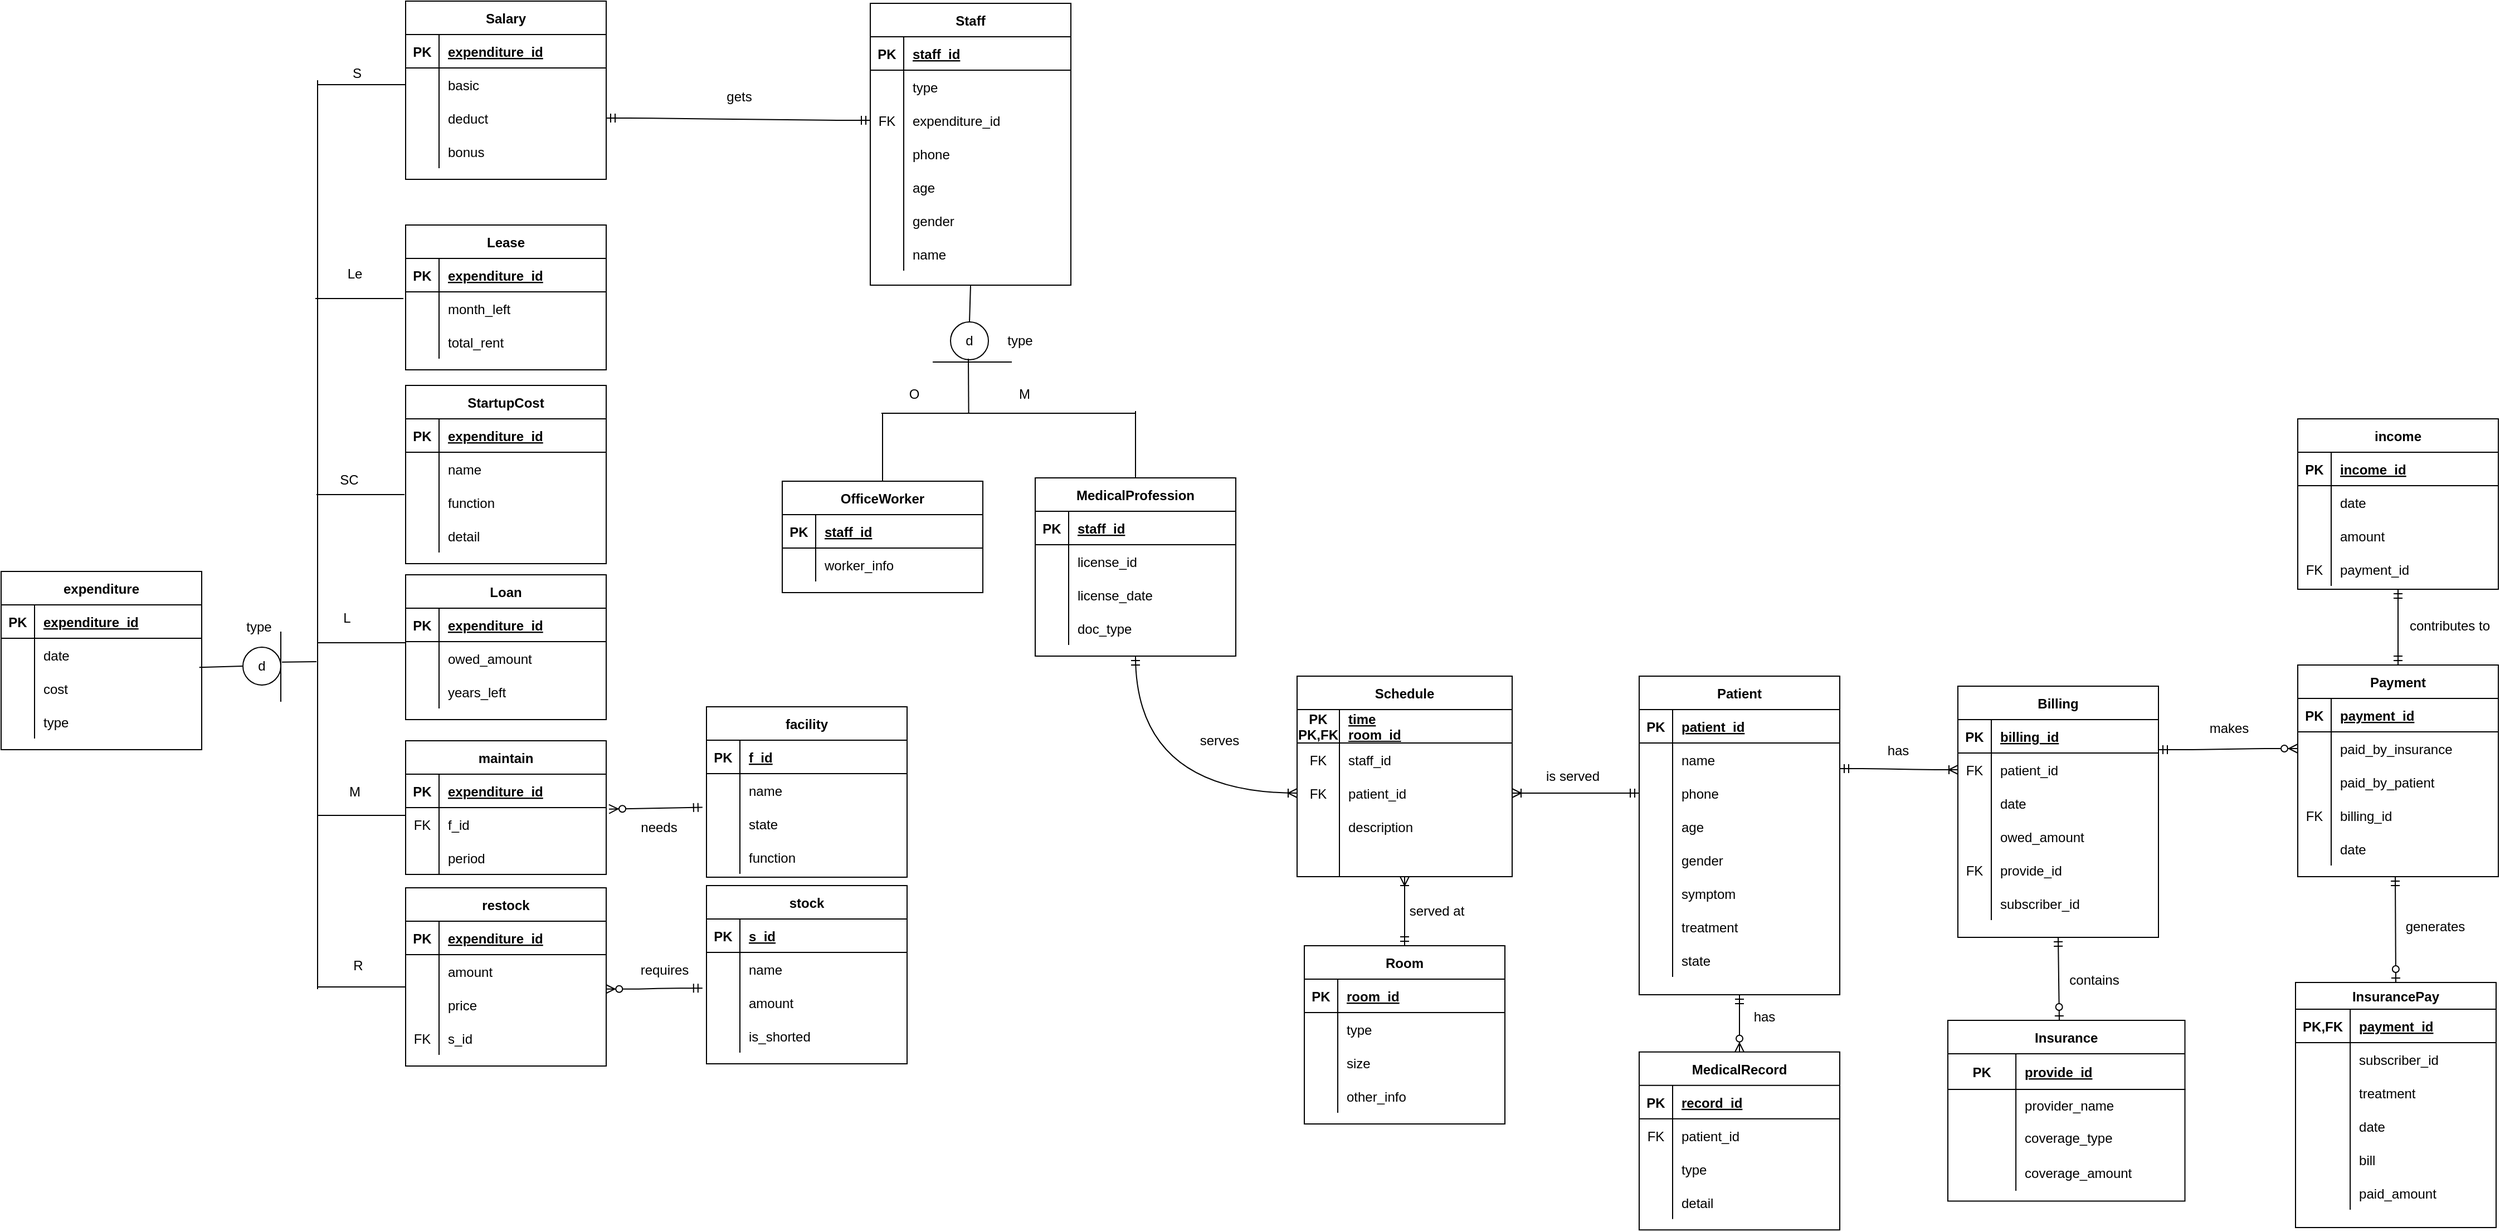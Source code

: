 <mxfile version="14.3.0" type="github">
  <diagram id="R2lEEEUBdFMjLlhIrx00" name="Page-1">
    <mxGraphModel dx="1351" dy="921" grid="0" gridSize="10" guides="1" tooltips="1" connect="1" arrows="1" fold="1" page="1" pageScale="1" pageWidth="850" pageHeight="1100" math="0" shadow="0" extFonts="Permanent Marker^https://fonts.googleapis.com/css?family=Permanent+Marker">
      <root>
        <mxCell id="0" />
        <mxCell id="1" parent="0" />
        <mxCell id="J5P5tDlpoE1sLNyTf0Wl-43" value="Insurance" style="shape=table;startSize=30;container=1;collapsible=1;childLayout=tableLayout;fixedRows=1;rowLines=0;fontStyle=1;align=center;resizeLast=1;" parent="1" vertex="1">
          <mxGeometry x="2015.0" y="1362" width="212.75" height="162.25" as="geometry" />
        </mxCell>
        <mxCell id="J5P5tDlpoE1sLNyTf0Wl-44" value="" style="shape=partialRectangle;collapsible=0;dropTarget=0;pointerEvents=0;fillColor=none;top=0;left=0;bottom=1;right=0;points=[[0,0.5],[1,0.5]];portConstraint=eastwest;" parent="J5P5tDlpoE1sLNyTf0Wl-43" vertex="1">
          <mxGeometry y="30" width="212.75" height="32" as="geometry" />
        </mxCell>
        <mxCell id="J5P5tDlpoE1sLNyTf0Wl-45" value="PK" style="shape=partialRectangle;connectable=0;fillColor=none;top=0;left=0;bottom=0;right=0;fontStyle=1;overflow=hidden;" parent="J5P5tDlpoE1sLNyTf0Wl-44" vertex="1">
          <mxGeometry width="61.059" height="32" as="geometry" />
        </mxCell>
        <mxCell id="J5P5tDlpoE1sLNyTf0Wl-46" value="provide_id" style="shape=partialRectangle;connectable=0;fillColor=none;top=0;left=0;bottom=0;right=0;align=left;spacingLeft=6;fontStyle=5;overflow=hidden;" parent="J5P5tDlpoE1sLNyTf0Wl-44" vertex="1">
          <mxGeometry x="61.059" width="151.691" height="32" as="geometry" />
        </mxCell>
        <mxCell id="J5P5tDlpoE1sLNyTf0Wl-50" value="" style="shape=partialRectangle;collapsible=0;dropTarget=0;pointerEvents=0;fillColor=none;top=0;left=0;bottom=0;right=0;points=[[0,0.5],[1,0.5]];portConstraint=eastwest;" parent="J5P5tDlpoE1sLNyTf0Wl-43" vertex="1">
          <mxGeometry y="62" width="212.75" height="28" as="geometry" />
        </mxCell>
        <mxCell id="J5P5tDlpoE1sLNyTf0Wl-51" value="" style="shape=partialRectangle;connectable=0;fillColor=none;top=0;left=0;bottom=0;right=0;editable=1;overflow=hidden;" parent="J5P5tDlpoE1sLNyTf0Wl-50" vertex="1">
          <mxGeometry width="61.059" height="28" as="geometry" />
        </mxCell>
        <mxCell id="J5P5tDlpoE1sLNyTf0Wl-52" value="provider_name" style="shape=partialRectangle;connectable=0;fillColor=none;top=0;left=0;bottom=0;right=0;align=left;spacingLeft=6;overflow=hidden;" parent="J5P5tDlpoE1sLNyTf0Wl-50" vertex="1">
          <mxGeometry x="61.059" width="151.691" height="28" as="geometry" />
        </mxCell>
        <mxCell id="J5P5tDlpoE1sLNyTf0Wl-72" value="" style="shape=partialRectangle;collapsible=0;dropTarget=0;pointerEvents=0;fillColor=none;top=0;left=0;bottom=0;right=0;points=[[0,0.5],[1,0.5]];portConstraint=eastwest;" parent="J5P5tDlpoE1sLNyTf0Wl-43" vertex="1">
          <mxGeometry y="90" width="212.75" height="30" as="geometry" />
        </mxCell>
        <mxCell id="J5P5tDlpoE1sLNyTf0Wl-73" value="" style="shape=partialRectangle;connectable=0;fillColor=none;top=0;left=0;bottom=0;right=0;editable=1;overflow=hidden;" parent="J5P5tDlpoE1sLNyTf0Wl-72" vertex="1">
          <mxGeometry width="61.059" height="30" as="geometry" />
        </mxCell>
        <mxCell id="J5P5tDlpoE1sLNyTf0Wl-74" value="coverage_type" style="shape=partialRectangle;connectable=0;fillColor=none;top=0;left=0;bottom=0;right=0;align=left;spacingLeft=6;overflow=hidden;" parent="J5P5tDlpoE1sLNyTf0Wl-72" vertex="1">
          <mxGeometry x="61.059" width="151.691" height="30" as="geometry" />
        </mxCell>
        <mxCell id="J5P5tDlpoE1sLNyTf0Wl-76" value="" style="shape=partialRectangle;collapsible=0;dropTarget=0;pointerEvents=0;fillColor=none;top=0;left=0;bottom=0;right=0;points=[[0,0.5],[1,0.5]];portConstraint=eastwest;" parent="J5P5tDlpoE1sLNyTf0Wl-43" vertex="1">
          <mxGeometry y="120" width="212.75" height="33" as="geometry" />
        </mxCell>
        <mxCell id="J5P5tDlpoE1sLNyTf0Wl-77" value="" style="shape=partialRectangle;connectable=0;fillColor=none;top=0;left=0;bottom=0;right=0;editable=1;overflow=hidden;" parent="J5P5tDlpoE1sLNyTf0Wl-76" vertex="1">
          <mxGeometry width="61.059" height="33" as="geometry" />
        </mxCell>
        <mxCell id="J5P5tDlpoE1sLNyTf0Wl-78" value="coverage_amount" style="shape=partialRectangle;connectable=0;fillColor=none;top=0;left=0;bottom=0;right=0;align=left;spacingLeft=6;overflow=hidden;" parent="J5P5tDlpoE1sLNyTf0Wl-76" vertex="1">
          <mxGeometry x="61.059" width="151.691" height="33" as="geometry" />
        </mxCell>
        <mxCell id="J5P5tDlpoE1sLNyTf0Wl-56" value="Billing" style="shape=table;startSize=30;container=1;collapsible=1;childLayout=tableLayout;fixedRows=1;rowLines=0;fontStyle=1;align=center;resizeLast=1;" parent="1" vertex="1">
          <mxGeometry x="2024" y="1062" width="180" height="225.471" as="geometry" />
        </mxCell>
        <mxCell id="J5P5tDlpoE1sLNyTf0Wl-57" value="" style="shape=partialRectangle;collapsible=0;dropTarget=0;pointerEvents=0;fillColor=none;top=0;left=0;bottom=1;right=0;points=[[0,0.5],[1,0.5]];portConstraint=eastwest;" parent="J5P5tDlpoE1sLNyTf0Wl-56" vertex="1">
          <mxGeometry y="30" width="180" height="30" as="geometry" />
        </mxCell>
        <mxCell id="J5P5tDlpoE1sLNyTf0Wl-58" value="PK" style="shape=partialRectangle;connectable=0;fillColor=none;top=0;left=0;bottom=0;right=0;fontStyle=1;overflow=hidden;" parent="J5P5tDlpoE1sLNyTf0Wl-57" vertex="1">
          <mxGeometry width="30" height="30" as="geometry" />
        </mxCell>
        <mxCell id="J5P5tDlpoE1sLNyTf0Wl-59" value="billing_id" style="shape=partialRectangle;connectable=0;fillColor=none;top=0;left=0;bottom=0;right=0;align=left;spacingLeft=6;fontStyle=5;overflow=hidden;" parent="J5P5tDlpoE1sLNyTf0Wl-57" vertex="1">
          <mxGeometry x="30" width="150" height="30" as="geometry" />
        </mxCell>
        <mxCell id="J5P5tDlpoE1sLNyTf0Wl-181" value="" style="shape=partialRectangle;collapsible=0;dropTarget=0;pointerEvents=0;fillColor=none;top=0;left=0;bottom=0;right=0;points=[[0,0.5],[1,0.5]];portConstraint=eastwest;" parent="J5P5tDlpoE1sLNyTf0Wl-56" vertex="1">
          <mxGeometry y="60" width="180" height="30" as="geometry" />
        </mxCell>
        <mxCell id="J5P5tDlpoE1sLNyTf0Wl-182" value="FK" style="shape=partialRectangle;connectable=0;fillColor=none;top=0;left=0;bottom=0;right=0;editable=1;overflow=hidden;" parent="J5P5tDlpoE1sLNyTf0Wl-181" vertex="1">
          <mxGeometry width="30" height="30" as="geometry" />
        </mxCell>
        <mxCell id="J5P5tDlpoE1sLNyTf0Wl-183" value="patient_id" style="shape=partialRectangle;connectable=0;fillColor=none;top=0;left=0;bottom=0;right=0;align=left;spacingLeft=6;overflow=hidden;" parent="J5P5tDlpoE1sLNyTf0Wl-181" vertex="1">
          <mxGeometry x="30" width="150" height="30" as="geometry" />
        </mxCell>
        <mxCell id="Wd2q-6nigVT8IWEdF_Cs-135" value="" style="shape=partialRectangle;collapsible=0;dropTarget=0;pointerEvents=0;fillColor=none;top=0;left=0;bottom=0;right=0;points=[[0,0.5],[1,0.5]];portConstraint=eastwest;" vertex="1" parent="J5P5tDlpoE1sLNyTf0Wl-56">
          <mxGeometry y="90" width="180" height="30" as="geometry" />
        </mxCell>
        <mxCell id="Wd2q-6nigVT8IWEdF_Cs-136" value="" style="shape=partialRectangle;connectable=0;fillColor=none;top=0;left=0;bottom=0;right=0;editable=1;overflow=hidden;" vertex="1" parent="Wd2q-6nigVT8IWEdF_Cs-135">
          <mxGeometry width="30" height="30" as="geometry" />
        </mxCell>
        <mxCell id="Wd2q-6nigVT8IWEdF_Cs-137" value="date" style="shape=partialRectangle;connectable=0;fillColor=none;top=0;left=0;bottom=0;right=0;align=left;spacingLeft=6;overflow=hidden;" vertex="1" parent="Wd2q-6nigVT8IWEdF_Cs-135">
          <mxGeometry x="30" width="150" height="30" as="geometry" />
        </mxCell>
        <mxCell id="Wd2q-6nigVT8IWEdF_Cs-139" value="" style="shape=partialRectangle;collapsible=0;dropTarget=0;pointerEvents=0;fillColor=none;top=0;left=0;bottom=0;right=0;points=[[0,0.5],[1,0.5]];portConstraint=eastwest;" vertex="1" parent="J5P5tDlpoE1sLNyTf0Wl-56">
          <mxGeometry y="120" width="180" height="30" as="geometry" />
        </mxCell>
        <mxCell id="Wd2q-6nigVT8IWEdF_Cs-140" value="" style="shape=partialRectangle;connectable=0;fillColor=none;top=0;left=0;bottom=0;right=0;editable=1;overflow=hidden;" vertex="1" parent="Wd2q-6nigVT8IWEdF_Cs-139">
          <mxGeometry width="30" height="30" as="geometry" />
        </mxCell>
        <mxCell id="Wd2q-6nigVT8IWEdF_Cs-141" value="owed_amount" style="shape=partialRectangle;connectable=0;fillColor=none;top=0;left=0;bottom=0;right=0;align=left;spacingLeft=6;overflow=hidden;" vertex="1" parent="Wd2q-6nigVT8IWEdF_Cs-139">
          <mxGeometry x="30" width="150" height="30" as="geometry" />
        </mxCell>
        <mxCell id="Wd2q-6nigVT8IWEdF_Cs-310" value="" style="shape=partialRectangle;collapsible=0;dropTarget=0;pointerEvents=0;fillColor=none;top=0;left=0;bottom=0;right=0;points=[[0,0.5],[1,0.5]];portConstraint=eastwest;" vertex="1" parent="J5P5tDlpoE1sLNyTf0Wl-56">
          <mxGeometry y="150" width="180" height="30" as="geometry" />
        </mxCell>
        <mxCell id="Wd2q-6nigVT8IWEdF_Cs-311" value="FK" style="shape=partialRectangle;connectable=0;fillColor=none;top=0;left=0;bottom=0;right=0;editable=1;overflow=hidden;" vertex="1" parent="Wd2q-6nigVT8IWEdF_Cs-310">
          <mxGeometry width="30" height="30" as="geometry" />
        </mxCell>
        <mxCell id="Wd2q-6nigVT8IWEdF_Cs-312" value="provide_id" style="shape=partialRectangle;connectable=0;fillColor=none;top=0;left=0;bottom=0;right=0;align=left;spacingLeft=6;overflow=hidden;" vertex="1" parent="Wd2q-6nigVT8IWEdF_Cs-310">
          <mxGeometry x="30" width="150" height="30" as="geometry" />
        </mxCell>
        <mxCell id="Wd2q-6nigVT8IWEdF_Cs-313" value="" style="shape=partialRectangle;collapsible=0;dropTarget=0;pointerEvents=0;fillColor=none;top=0;left=0;bottom=0;right=0;points=[[0,0.5],[1,0.5]];portConstraint=eastwest;" vertex="1" parent="J5P5tDlpoE1sLNyTf0Wl-56">
          <mxGeometry y="180" width="180" height="30" as="geometry" />
        </mxCell>
        <mxCell id="Wd2q-6nigVT8IWEdF_Cs-314" value="" style="shape=partialRectangle;connectable=0;fillColor=none;top=0;left=0;bottom=0;right=0;editable=1;overflow=hidden;" vertex="1" parent="Wd2q-6nigVT8IWEdF_Cs-313">
          <mxGeometry width="30" height="30" as="geometry" />
        </mxCell>
        <mxCell id="Wd2q-6nigVT8IWEdF_Cs-315" value="subscriber_id" style="shape=partialRectangle;connectable=0;fillColor=none;top=0;left=0;bottom=0;right=0;align=left;spacingLeft=6;overflow=hidden;" vertex="1" parent="Wd2q-6nigVT8IWEdF_Cs-313">
          <mxGeometry x="30" width="150" height="30" as="geometry" />
        </mxCell>
        <mxCell id="J5P5tDlpoE1sLNyTf0Wl-79" value="Payment" style="shape=table;startSize=30;container=1;collapsible=1;childLayout=tableLayout;fixedRows=1;rowLines=0;fontStyle=1;align=center;resizeLast=1;" parent="1" vertex="1">
          <mxGeometry x="2329" y="1043" width="180" height="190" as="geometry" />
        </mxCell>
        <mxCell id="J5P5tDlpoE1sLNyTf0Wl-80" value="" style="shape=partialRectangle;collapsible=0;dropTarget=0;pointerEvents=0;fillColor=none;top=0;left=0;bottom=1;right=0;points=[[0,0.5],[1,0.5]];portConstraint=eastwest;" parent="J5P5tDlpoE1sLNyTf0Wl-79" vertex="1">
          <mxGeometry y="30" width="180" height="30" as="geometry" />
        </mxCell>
        <mxCell id="J5P5tDlpoE1sLNyTf0Wl-81" value="PK" style="shape=partialRectangle;connectable=0;fillColor=none;top=0;left=0;bottom=0;right=0;fontStyle=1;overflow=hidden;" parent="J5P5tDlpoE1sLNyTf0Wl-80" vertex="1">
          <mxGeometry width="30" height="30" as="geometry" />
        </mxCell>
        <mxCell id="J5P5tDlpoE1sLNyTf0Wl-82" value="payment_id" style="shape=partialRectangle;connectable=0;fillColor=none;top=0;left=0;bottom=0;right=0;align=left;spacingLeft=6;fontStyle=5;overflow=hidden;" parent="J5P5tDlpoE1sLNyTf0Wl-80" vertex="1">
          <mxGeometry x="30" width="150" height="30" as="geometry" />
        </mxCell>
        <mxCell id="J5P5tDlpoE1sLNyTf0Wl-86" value="" style="shape=partialRectangle;collapsible=0;dropTarget=0;pointerEvents=0;fillColor=none;top=0;left=0;bottom=0;right=0;points=[[0,0.5],[1,0.5]];portConstraint=eastwest;" parent="J5P5tDlpoE1sLNyTf0Wl-79" vertex="1">
          <mxGeometry y="60" width="180" height="30" as="geometry" />
        </mxCell>
        <mxCell id="J5P5tDlpoE1sLNyTf0Wl-87" value="" style="shape=partialRectangle;connectable=0;fillColor=none;top=0;left=0;bottom=0;right=0;editable=1;overflow=hidden;" parent="J5P5tDlpoE1sLNyTf0Wl-86" vertex="1">
          <mxGeometry width="30" height="30" as="geometry" />
        </mxCell>
        <mxCell id="J5P5tDlpoE1sLNyTf0Wl-88" value="paid_by_insurance" style="shape=partialRectangle;connectable=0;fillColor=none;top=0;left=0;bottom=0;right=0;align=left;spacingLeft=6;overflow=hidden;" parent="J5P5tDlpoE1sLNyTf0Wl-86" vertex="1">
          <mxGeometry x="30" width="150" height="30" as="geometry" />
        </mxCell>
        <mxCell id="J5P5tDlpoE1sLNyTf0Wl-89" value="" style="shape=partialRectangle;collapsible=0;dropTarget=0;pointerEvents=0;fillColor=none;top=0;left=0;bottom=0;right=0;points=[[0,0.5],[1,0.5]];portConstraint=eastwest;" parent="J5P5tDlpoE1sLNyTf0Wl-79" vertex="1">
          <mxGeometry y="90" width="180" height="30" as="geometry" />
        </mxCell>
        <mxCell id="J5P5tDlpoE1sLNyTf0Wl-90" value="" style="shape=partialRectangle;connectable=0;fillColor=none;top=0;left=0;bottom=0;right=0;editable=1;overflow=hidden;" parent="J5P5tDlpoE1sLNyTf0Wl-89" vertex="1">
          <mxGeometry width="30" height="30" as="geometry" />
        </mxCell>
        <mxCell id="J5P5tDlpoE1sLNyTf0Wl-91" value="paid_by_patient" style="shape=partialRectangle;connectable=0;fillColor=none;top=0;left=0;bottom=0;right=0;align=left;spacingLeft=6;overflow=hidden;" parent="J5P5tDlpoE1sLNyTf0Wl-89" vertex="1">
          <mxGeometry x="30" width="150" height="30" as="geometry" />
        </mxCell>
        <mxCell id="Wd2q-6nigVT8IWEdF_Cs-109" value="" style="shape=partialRectangle;collapsible=0;dropTarget=0;pointerEvents=0;fillColor=none;top=0;left=0;bottom=0;right=0;points=[[0,0.5],[1,0.5]];portConstraint=eastwest;" vertex="1" parent="J5P5tDlpoE1sLNyTf0Wl-79">
          <mxGeometry y="120" width="180" height="30" as="geometry" />
        </mxCell>
        <mxCell id="Wd2q-6nigVT8IWEdF_Cs-110" value="FK" style="shape=partialRectangle;connectable=0;fillColor=none;top=0;left=0;bottom=0;right=0;editable=1;overflow=hidden;" vertex="1" parent="Wd2q-6nigVT8IWEdF_Cs-109">
          <mxGeometry width="30" height="30" as="geometry" />
        </mxCell>
        <mxCell id="Wd2q-6nigVT8IWEdF_Cs-111" value="billing_id" style="shape=partialRectangle;connectable=0;fillColor=none;top=0;left=0;bottom=0;right=0;align=left;spacingLeft=6;overflow=hidden;" vertex="1" parent="Wd2q-6nigVT8IWEdF_Cs-109">
          <mxGeometry x="30" width="150" height="30" as="geometry" />
        </mxCell>
        <mxCell id="Wd2q-6nigVT8IWEdF_Cs-112" value="" style="shape=partialRectangle;collapsible=0;dropTarget=0;pointerEvents=0;fillColor=none;top=0;left=0;bottom=0;right=0;points=[[0,0.5],[1,0.5]];portConstraint=eastwest;" vertex="1" parent="J5P5tDlpoE1sLNyTf0Wl-79">
          <mxGeometry y="150" width="180" height="30" as="geometry" />
        </mxCell>
        <mxCell id="Wd2q-6nigVT8IWEdF_Cs-113" value="" style="shape=partialRectangle;connectable=0;fillColor=none;top=0;left=0;bottom=0;right=0;editable=1;overflow=hidden;" vertex="1" parent="Wd2q-6nigVT8IWEdF_Cs-112">
          <mxGeometry width="30" height="30" as="geometry" />
        </mxCell>
        <mxCell id="Wd2q-6nigVT8IWEdF_Cs-114" value="date" style="shape=partialRectangle;connectable=0;fillColor=none;top=0;left=0;bottom=0;right=0;align=left;spacingLeft=6;overflow=hidden;" vertex="1" parent="Wd2q-6nigVT8IWEdF_Cs-112">
          <mxGeometry x="30" width="150" height="30" as="geometry" />
        </mxCell>
        <mxCell id="J5P5tDlpoE1sLNyTf0Wl-92" value="MedicalRecord" style="shape=table;startSize=30;container=1;collapsible=1;childLayout=tableLayout;fixedRows=1;rowLines=0;fontStyle=1;align=center;resizeLast=1;" parent="1" vertex="1">
          <mxGeometry x="1738" y="1390.38" width="180" height="159.75" as="geometry" />
        </mxCell>
        <mxCell id="J5P5tDlpoE1sLNyTf0Wl-93" value="" style="shape=partialRectangle;collapsible=0;dropTarget=0;pointerEvents=0;fillColor=none;top=0;left=0;bottom=1;right=0;points=[[0,0.5],[1,0.5]];portConstraint=eastwest;" parent="J5P5tDlpoE1sLNyTf0Wl-92" vertex="1">
          <mxGeometry y="30" width="180" height="30" as="geometry" />
        </mxCell>
        <mxCell id="J5P5tDlpoE1sLNyTf0Wl-94" value="PK" style="shape=partialRectangle;connectable=0;fillColor=none;top=0;left=0;bottom=0;right=0;fontStyle=1;overflow=hidden;" parent="J5P5tDlpoE1sLNyTf0Wl-93" vertex="1">
          <mxGeometry width="30" height="30" as="geometry" />
        </mxCell>
        <mxCell id="J5P5tDlpoE1sLNyTf0Wl-95" value="record_id" style="shape=partialRectangle;connectable=0;fillColor=none;top=0;left=0;bottom=0;right=0;align=left;spacingLeft=6;fontStyle=5;overflow=hidden;" parent="J5P5tDlpoE1sLNyTf0Wl-93" vertex="1">
          <mxGeometry x="30" width="150" height="30" as="geometry" />
        </mxCell>
        <mxCell id="J5P5tDlpoE1sLNyTf0Wl-96" value="" style="shape=partialRectangle;collapsible=0;dropTarget=0;pointerEvents=0;fillColor=none;top=0;left=0;bottom=0;right=0;points=[[0,0.5],[1,0.5]];portConstraint=eastwest;" parent="J5P5tDlpoE1sLNyTf0Wl-92" vertex="1">
          <mxGeometry y="60" width="180" height="30" as="geometry" />
        </mxCell>
        <mxCell id="J5P5tDlpoE1sLNyTf0Wl-97" value="FK" style="shape=partialRectangle;connectable=0;fillColor=none;top=0;left=0;bottom=0;right=0;editable=1;overflow=hidden;" parent="J5P5tDlpoE1sLNyTf0Wl-96" vertex="1">
          <mxGeometry width="30" height="30" as="geometry" />
        </mxCell>
        <mxCell id="J5P5tDlpoE1sLNyTf0Wl-98" value="patient_id" style="shape=partialRectangle;connectable=0;fillColor=none;top=0;left=0;bottom=0;right=0;align=left;spacingLeft=6;overflow=hidden;" parent="J5P5tDlpoE1sLNyTf0Wl-96" vertex="1">
          <mxGeometry x="30" width="150" height="30" as="geometry" />
        </mxCell>
        <mxCell id="J5P5tDlpoE1sLNyTf0Wl-99" value="" style="shape=partialRectangle;collapsible=0;dropTarget=0;pointerEvents=0;fillColor=none;top=0;left=0;bottom=0;right=0;points=[[0,0.5],[1,0.5]];portConstraint=eastwest;" parent="J5P5tDlpoE1sLNyTf0Wl-92" vertex="1">
          <mxGeometry y="90" width="180" height="30" as="geometry" />
        </mxCell>
        <mxCell id="J5P5tDlpoE1sLNyTf0Wl-100" value="" style="shape=partialRectangle;connectable=0;fillColor=none;top=0;left=0;bottom=0;right=0;editable=1;overflow=hidden;" parent="J5P5tDlpoE1sLNyTf0Wl-99" vertex="1">
          <mxGeometry width="30" height="30" as="geometry" />
        </mxCell>
        <mxCell id="J5P5tDlpoE1sLNyTf0Wl-101" value="type" style="shape=partialRectangle;connectable=0;fillColor=none;top=0;left=0;bottom=0;right=0;align=left;spacingLeft=6;overflow=hidden;" parent="J5P5tDlpoE1sLNyTf0Wl-99" vertex="1">
          <mxGeometry x="30" width="150" height="30" as="geometry" />
        </mxCell>
        <mxCell id="J5P5tDlpoE1sLNyTf0Wl-119" value="" style="shape=partialRectangle;collapsible=0;dropTarget=0;pointerEvents=0;fillColor=none;top=0;left=0;bottom=0;right=0;points=[[0,0.5],[1,0.5]];portConstraint=eastwest;" parent="J5P5tDlpoE1sLNyTf0Wl-92" vertex="1">
          <mxGeometry y="120" width="180" height="30" as="geometry" />
        </mxCell>
        <mxCell id="J5P5tDlpoE1sLNyTf0Wl-120" value="" style="shape=partialRectangle;connectable=0;fillColor=none;top=0;left=0;bottom=0;right=0;editable=1;overflow=hidden;" parent="J5P5tDlpoE1sLNyTf0Wl-119" vertex="1">
          <mxGeometry width="30" height="30" as="geometry" />
        </mxCell>
        <mxCell id="J5P5tDlpoE1sLNyTf0Wl-121" value="detail" style="shape=partialRectangle;connectable=0;fillColor=none;top=0;left=0;bottom=0;right=0;align=left;spacingLeft=6;overflow=hidden;" parent="J5P5tDlpoE1sLNyTf0Wl-119" vertex="1">
          <mxGeometry x="30" width="150" height="30" as="geometry" />
        </mxCell>
        <mxCell id="J5P5tDlpoE1sLNyTf0Wl-105" value="Patient" style="shape=table;startSize=30;container=1;collapsible=1;childLayout=tableLayout;fixedRows=1;rowLines=0;fontStyle=1;align=center;resizeLast=1;" parent="1" vertex="1">
          <mxGeometry x="1738" y="1053" width="180" height="286" as="geometry" />
        </mxCell>
        <mxCell id="J5P5tDlpoE1sLNyTf0Wl-106" value="" style="shape=partialRectangle;collapsible=0;dropTarget=0;pointerEvents=0;fillColor=none;top=0;left=0;bottom=1;right=0;points=[[0,0.5],[1,0.5]];portConstraint=eastwest;" parent="J5P5tDlpoE1sLNyTf0Wl-105" vertex="1">
          <mxGeometry y="30" width="180" height="30" as="geometry" />
        </mxCell>
        <mxCell id="J5P5tDlpoE1sLNyTf0Wl-107" value="PK" style="shape=partialRectangle;connectable=0;fillColor=none;top=0;left=0;bottom=0;right=0;fontStyle=1;overflow=hidden;" parent="J5P5tDlpoE1sLNyTf0Wl-106" vertex="1">
          <mxGeometry width="30" height="30" as="geometry" />
        </mxCell>
        <mxCell id="J5P5tDlpoE1sLNyTf0Wl-108" value="patient_id" style="shape=partialRectangle;connectable=0;fillColor=none;top=0;left=0;bottom=0;right=0;align=left;spacingLeft=6;fontStyle=5;overflow=hidden;" parent="J5P5tDlpoE1sLNyTf0Wl-106" vertex="1">
          <mxGeometry x="30" width="150" height="30" as="geometry" />
        </mxCell>
        <mxCell id="J5P5tDlpoE1sLNyTf0Wl-109" value="" style="shape=partialRectangle;collapsible=0;dropTarget=0;pointerEvents=0;fillColor=none;top=0;left=0;bottom=0;right=0;points=[[0,0.5],[1,0.5]];portConstraint=eastwest;" parent="J5P5tDlpoE1sLNyTf0Wl-105" vertex="1">
          <mxGeometry y="60" width="180" height="30" as="geometry" />
        </mxCell>
        <mxCell id="J5P5tDlpoE1sLNyTf0Wl-110" value="" style="shape=partialRectangle;connectable=0;fillColor=none;top=0;left=0;bottom=0;right=0;editable=1;overflow=hidden;" parent="J5P5tDlpoE1sLNyTf0Wl-109" vertex="1">
          <mxGeometry width="30" height="30" as="geometry" />
        </mxCell>
        <mxCell id="J5P5tDlpoE1sLNyTf0Wl-111" value="name" style="shape=partialRectangle;connectable=0;fillColor=none;top=0;left=0;bottom=0;right=0;align=left;spacingLeft=6;overflow=hidden;" parent="J5P5tDlpoE1sLNyTf0Wl-109" vertex="1">
          <mxGeometry x="30" width="150" height="30" as="geometry" />
        </mxCell>
        <mxCell id="Wd2q-6nigVT8IWEdF_Cs-89" value="" style="shape=partialRectangle;collapsible=0;dropTarget=0;pointerEvents=0;fillColor=none;top=0;left=0;bottom=0;right=0;points=[[0,0.5],[1,0.5]];portConstraint=eastwest;" vertex="1" parent="J5P5tDlpoE1sLNyTf0Wl-105">
          <mxGeometry y="90" width="180" height="30" as="geometry" />
        </mxCell>
        <mxCell id="Wd2q-6nigVT8IWEdF_Cs-90" value="" style="shape=partialRectangle;connectable=0;fillColor=none;top=0;left=0;bottom=0;right=0;editable=1;overflow=hidden;" vertex="1" parent="Wd2q-6nigVT8IWEdF_Cs-89">
          <mxGeometry width="30" height="30" as="geometry" />
        </mxCell>
        <mxCell id="Wd2q-6nigVT8IWEdF_Cs-91" value="phone" style="shape=partialRectangle;connectable=0;fillColor=none;top=0;left=0;bottom=0;right=0;align=left;spacingLeft=6;overflow=hidden;" vertex="1" parent="Wd2q-6nigVT8IWEdF_Cs-89">
          <mxGeometry x="30" width="150" height="30" as="geometry" />
        </mxCell>
        <mxCell id="Wd2q-6nigVT8IWEdF_Cs-92" value="" style="shape=partialRectangle;collapsible=0;dropTarget=0;pointerEvents=0;fillColor=none;top=0;left=0;bottom=0;right=0;points=[[0,0.5],[1,0.5]];portConstraint=eastwest;" vertex="1" parent="J5P5tDlpoE1sLNyTf0Wl-105">
          <mxGeometry y="120" width="180" height="30" as="geometry" />
        </mxCell>
        <mxCell id="Wd2q-6nigVT8IWEdF_Cs-93" value="" style="shape=partialRectangle;connectable=0;fillColor=none;top=0;left=0;bottom=0;right=0;editable=1;overflow=hidden;" vertex="1" parent="Wd2q-6nigVT8IWEdF_Cs-92">
          <mxGeometry width="30" height="30" as="geometry" />
        </mxCell>
        <mxCell id="Wd2q-6nigVT8IWEdF_Cs-94" value="age" style="shape=partialRectangle;connectable=0;fillColor=none;top=0;left=0;bottom=0;right=0;align=left;spacingLeft=6;overflow=hidden;" vertex="1" parent="Wd2q-6nigVT8IWEdF_Cs-92">
          <mxGeometry x="30" width="150" height="30" as="geometry" />
        </mxCell>
        <mxCell id="Wd2q-6nigVT8IWEdF_Cs-95" value="" style="shape=partialRectangle;collapsible=0;dropTarget=0;pointerEvents=0;fillColor=none;top=0;left=0;bottom=0;right=0;points=[[0,0.5],[1,0.5]];portConstraint=eastwest;" vertex="1" parent="J5P5tDlpoE1sLNyTf0Wl-105">
          <mxGeometry y="150" width="180" height="30" as="geometry" />
        </mxCell>
        <mxCell id="Wd2q-6nigVT8IWEdF_Cs-96" value="" style="shape=partialRectangle;connectable=0;fillColor=none;top=0;left=0;bottom=0;right=0;editable=1;overflow=hidden;" vertex="1" parent="Wd2q-6nigVT8IWEdF_Cs-95">
          <mxGeometry width="30" height="30" as="geometry" />
        </mxCell>
        <mxCell id="Wd2q-6nigVT8IWEdF_Cs-97" value="gender" style="shape=partialRectangle;connectable=0;fillColor=none;top=0;left=0;bottom=0;right=0;align=left;spacingLeft=6;overflow=hidden;" vertex="1" parent="Wd2q-6nigVT8IWEdF_Cs-95">
          <mxGeometry x="30" width="150" height="30" as="geometry" />
        </mxCell>
        <mxCell id="Wd2q-6nigVT8IWEdF_Cs-98" value="" style="shape=partialRectangle;collapsible=0;dropTarget=0;pointerEvents=0;fillColor=none;top=0;left=0;bottom=0;right=0;points=[[0,0.5],[1,0.5]];portConstraint=eastwest;" vertex="1" parent="J5P5tDlpoE1sLNyTf0Wl-105">
          <mxGeometry y="180" width="180" height="30" as="geometry" />
        </mxCell>
        <mxCell id="Wd2q-6nigVT8IWEdF_Cs-99" value="" style="shape=partialRectangle;connectable=0;fillColor=none;top=0;left=0;bottom=0;right=0;editable=1;overflow=hidden;" vertex="1" parent="Wd2q-6nigVT8IWEdF_Cs-98">
          <mxGeometry width="30" height="30" as="geometry" />
        </mxCell>
        <mxCell id="Wd2q-6nigVT8IWEdF_Cs-100" value="symptom" style="shape=partialRectangle;connectable=0;fillColor=none;top=0;left=0;bottom=0;right=0;align=left;spacingLeft=6;overflow=hidden;" vertex="1" parent="Wd2q-6nigVT8IWEdF_Cs-98">
          <mxGeometry x="30" width="150" height="30" as="geometry" />
        </mxCell>
        <mxCell id="Wd2q-6nigVT8IWEdF_Cs-148" value="" style="shape=partialRectangle;collapsible=0;dropTarget=0;pointerEvents=0;fillColor=none;top=0;left=0;bottom=0;right=0;points=[[0,0.5],[1,0.5]];portConstraint=eastwest;" vertex="1" parent="J5P5tDlpoE1sLNyTf0Wl-105">
          <mxGeometry y="210" width="180" height="30" as="geometry" />
        </mxCell>
        <mxCell id="Wd2q-6nigVT8IWEdF_Cs-149" value="" style="shape=partialRectangle;connectable=0;fillColor=none;top=0;left=0;bottom=0;right=0;editable=1;overflow=hidden;" vertex="1" parent="Wd2q-6nigVT8IWEdF_Cs-148">
          <mxGeometry width="30" height="30" as="geometry" />
        </mxCell>
        <mxCell id="Wd2q-6nigVT8IWEdF_Cs-150" value="treatment" style="shape=partialRectangle;connectable=0;fillColor=none;top=0;left=0;bottom=0;right=0;align=left;spacingLeft=6;overflow=hidden;" vertex="1" parent="Wd2q-6nigVT8IWEdF_Cs-148">
          <mxGeometry x="30" width="150" height="30" as="geometry" />
        </mxCell>
        <mxCell id="Wd2q-6nigVT8IWEdF_Cs-155" value="" style="shape=partialRectangle;collapsible=0;dropTarget=0;pointerEvents=0;fillColor=none;top=0;left=0;bottom=0;right=0;points=[[0,0.5],[1,0.5]];portConstraint=eastwest;" vertex="1" parent="J5P5tDlpoE1sLNyTf0Wl-105">
          <mxGeometry y="240" width="180" height="30" as="geometry" />
        </mxCell>
        <mxCell id="Wd2q-6nigVT8IWEdF_Cs-156" value="" style="shape=partialRectangle;connectable=0;fillColor=none;top=0;left=0;bottom=0;right=0;editable=1;overflow=hidden;" vertex="1" parent="Wd2q-6nigVT8IWEdF_Cs-155">
          <mxGeometry width="30" height="30" as="geometry" />
        </mxCell>
        <mxCell id="Wd2q-6nigVT8IWEdF_Cs-157" value="state" style="shape=partialRectangle;connectable=0;fillColor=none;top=0;left=0;bottom=0;right=0;align=left;spacingLeft=6;overflow=hidden;" vertex="1" parent="Wd2q-6nigVT8IWEdF_Cs-155">
          <mxGeometry x="30" width="150" height="30" as="geometry" />
        </mxCell>
        <mxCell id="J5P5tDlpoE1sLNyTf0Wl-118" value="" style="edgeStyle=entityRelationEdgeStyle;fontSize=12;html=1;endArrow=ERoneToMany;startArrow=ERmandOne;entryX=0;entryY=0.5;entryDx=0;entryDy=0;exitX=1;exitY=0.767;exitDx=0;exitDy=0;exitPerimeter=0;" parent="1" source="J5P5tDlpoE1sLNyTf0Wl-109" edge="1">
          <mxGeometry width="100" height="100" relative="1" as="geometry">
            <mxPoint x="2057" y="1105" as="sourcePoint" />
            <mxPoint x="2024" y="1137" as="targetPoint" />
          </mxGeometry>
        </mxCell>
        <mxCell id="J5P5tDlpoE1sLNyTf0Wl-124" value="" style="fontSize=12;html=1;endArrow=ERzeroToMany;startArrow=ERmandOne;exitX=0.5;exitY=1;exitDx=0;exitDy=0;entryX=0.5;entryY=0;entryDx=0;entryDy=0;" parent="1" source="J5P5tDlpoE1sLNyTf0Wl-105" target="J5P5tDlpoE1sLNyTf0Wl-92" edge="1">
          <mxGeometry width="100" height="100" relative="1" as="geometry">
            <mxPoint x="1828" y="1359" as="sourcePoint" />
            <mxPoint x="1937" y="1180" as="targetPoint" />
          </mxGeometry>
        </mxCell>
        <mxCell id="J5P5tDlpoE1sLNyTf0Wl-125" value="" style="fontSize=12;html=1;endArrow=ERzeroToOne;startArrow=ERmandOne;entryX=0.47;entryY=0;entryDx=0;entryDy=0;entryPerimeter=0;exitX=0.5;exitY=1;exitDx=0;exitDy=0;" parent="1" source="J5P5tDlpoE1sLNyTf0Wl-56" target="J5P5tDlpoE1sLNyTf0Wl-43" edge="1">
          <mxGeometry width="100" height="100" relative="1" as="geometry">
            <mxPoint x="2093" y="1205" as="sourcePoint" />
            <mxPoint x="2206" y="1073" as="targetPoint" />
          </mxGeometry>
        </mxCell>
        <mxCell id="J5P5tDlpoE1sLNyTf0Wl-162" value="InsurancePay" style="shape=table;startSize=24;container=1;collapsible=1;childLayout=tableLayout;fixedRows=1;rowLines=0;fontStyle=1;align=center;resizeLast=1;" parent="1" vertex="1">
          <mxGeometry x="2327" y="1328" width="180" height="220" as="geometry" />
        </mxCell>
        <mxCell id="J5P5tDlpoE1sLNyTf0Wl-163" value="" style="shape=partialRectangle;collapsible=0;dropTarget=0;pointerEvents=0;fillColor=none;top=0;left=0;bottom=1;right=0;points=[[0,0.5],[1,0.5]];portConstraint=eastwest;" parent="J5P5tDlpoE1sLNyTf0Wl-162" vertex="1">
          <mxGeometry y="24" width="180" height="30" as="geometry" />
        </mxCell>
        <mxCell id="J5P5tDlpoE1sLNyTf0Wl-164" value="PK,FK" style="shape=partialRectangle;connectable=0;fillColor=none;top=0;left=0;bottom=0;right=0;fontStyle=1;overflow=hidden;" parent="J5P5tDlpoE1sLNyTf0Wl-163" vertex="1">
          <mxGeometry width="49.059" height="30" as="geometry" />
        </mxCell>
        <mxCell id="J5P5tDlpoE1sLNyTf0Wl-165" value="payment_id" style="shape=partialRectangle;connectable=0;fillColor=none;top=0;left=0;bottom=0;right=0;align=left;spacingLeft=6;fontStyle=5;overflow=hidden;" parent="J5P5tDlpoE1sLNyTf0Wl-163" vertex="1">
          <mxGeometry x="49.059" width="130.941" height="30" as="geometry" />
        </mxCell>
        <mxCell id="J5P5tDlpoE1sLNyTf0Wl-166" value="" style="shape=partialRectangle;collapsible=0;dropTarget=0;pointerEvents=0;fillColor=none;top=0;left=0;bottom=0;right=0;points=[[0,0.5],[1,0.5]];portConstraint=eastwest;" parent="J5P5tDlpoE1sLNyTf0Wl-162" vertex="1">
          <mxGeometry y="54" width="180" height="30" as="geometry" />
        </mxCell>
        <mxCell id="J5P5tDlpoE1sLNyTf0Wl-167" value="" style="shape=partialRectangle;connectable=0;fillColor=none;top=0;left=0;bottom=0;right=0;editable=1;overflow=hidden;" parent="J5P5tDlpoE1sLNyTf0Wl-166" vertex="1">
          <mxGeometry width="49.059" height="30" as="geometry" />
        </mxCell>
        <mxCell id="J5P5tDlpoE1sLNyTf0Wl-168" value="subscriber_id" style="shape=partialRectangle;connectable=0;fillColor=none;top=0;left=0;bottom=0;right=0;align=left;spacingLeft=6;overflow=hidden;" parent="J5P5tDlpoE1sLNyTf0Wl-166" vertex="1">
          <mxGeometry x="49.059" width="130.941" height="30" as="geometry" />
        </mxCell>
        <mxCell id="J5P5tDlpoE1sLNyTf0Wl-169" value="" style="shape=partialRectangle;collapsible=0;dropTarget=0;pointerEvents=0;fillColor=none;top=0;left=0;bottom=0;right=0;points=[[0,0.5],[1,0.5]];portConstraint=eastwest;" parent="J5P5tDlpoE1sLNyTf0Wl-162" vertex="1">
          <mxGeometry y="84" width="180" height="30" as="geometry" />
        </mxCell>
        <mxCell id="J5P5tDlpoE1sLNyTf0Wl-170" value="" style="shape=partialRectangle;connectable=0;fillColor=none;top=0;left=0;bottom=0;right=0;editable=1;overflow=hidden;" parent="J5P5tDlpoE1sLNyTf0Wl-169" vertex="1">
          <mxGeometry width="49.059" height="30" as="geometry" />
        </mxCell>
        <mxCell id="J5P5tDlpoE1sLNyTf0Wl-171" value="treatment" style="shape=partialRectangle;connectable=0;fillColor=none;top=0;left=0;bottom=0;right=0;align=left;spacingLeft=6;overflow=hidden;" parent="J5P5tDlpoE1sLNyTf0Wl-169" vertex="1">
          <mxGeometry x="49.059" width="130.941" height="30" as="geometry" />
        </mxCell>
        <mxCell id="J5P5tDlpoE1sLNyTf0Wl-172" value="" style="shape=partialRectangle;collapsible=0;dropTarget=0;pointerEvents=0;fillColor=none;top=0;left=0;bottom=0;right=0;points=[[0,0.5],[1,0.5]];portConstraint=eastwest;" parent="J5P5tDlpoE1sLNyTf0Wl-162" vertex="1">
          <mxGeometry y="114" width="180" height="30" as="geometry" />
        </mxCell>
        <mxCell id="J5P5tDlpoE1sLNyTf0Wl-173" value="" style="shape=partialRectangle;connectable=0;fillColor=none;top=0;left=0;bottom=0;right=0;editable=1;overflow=hidden;" parent="J5P5tDlpoE1sLNyTf0Wl-172" vertex="1">
          <mxGeometry width="49.059" height="30" as="geometry" />
        </mxCell>
        <mxCell id="J5P5tDlpoE1sLNyTf0Wl-174" value="date" style="shape=partialRectangle;connectable=0;fillColor=none;top=0;left=0;bottom=0;right=0;align=left;spacingLeft=6;overflow=hidden;" parent="J5P5tDlpoE1sLNyTf0Wl-172" vertex="1">
          <mxGeometry x="49.059" width="130.941" height="30" as="geometry" />
        </mxCell>
        <mxCell id="J5P5tDlpoE1sLNyTf0Wl-175" value="" style="shape=partialRectangle;collapsible=0;dropTarget=0;pointerEvents=0;fillColor=none;top=0;left=0;bottom=0;right=0;points=[[0,0.5],[1,0.5]];portConstraint=eastwest;" parent="J5P5tDlpoE1sLNyTf0Wl-162" vertex="1">
          <mxGeometry y="144" width="180" height="30" as="geometry" />
        </mxCell>
        <mxCell id="J5P5tDlpoE1sLNyTf0Wl-176" value="" style="shape=partialRectangle;connectable=0;fillColor=none;top=0;left=0;bottom=0;right=0;editable=1;overflow=hidden;" parent="J5P5tDlpoE1sLNyTf0Wl-175" vertex="1">
          <mxGeometry width="49.059" height="30" as="geometry" />
        </mxCell>
        <mxCell id="J5P5tDlpoE1sLNyTf0Wl-177" value="bill" style="shape=partialRectangle;connectable=0;fillColor=none;top=0;left=0;bottom=0;right=0;align=left;spacingLeft=6;overflow=hidden;" parent="J5P5tDlpoE1sLNyTf0Wl-175" vertex="1">
          <mxGeometry x="49.059" width="130.941" height="30" as="geometry" />
        </mxCell>
        <mxCell id="J5P5tDlpoE1sLNyTf0Wl-178" value="" style="shape=partialRectangle;collapsible=0;dropTarget=0;pointerEvents=0;fillColor=none;top=0;left=0;bottom=0;right=0;points=[[0,0.5],[1,0.5]];portConstraint=eastwest;" parent="J5P5tDlpoE1sLNyTf0Wl-162" vertex="1">
          <mxGeometry y="174" width="180" height="30" as="geometry" />
        </mxCell>
        <mxCell id="J5P5tDlpoE1sLNyTf0Wl-179" value="" style="shape=partialRectangle;connectable=0;fillColor=none;top=0;left=0;bottom=0;right=0;editable=1;overflow=hidden;" parent="J5P5tDlpoE1sLNyTf0Wl-178" vertex="1">
          <mxGeometry width="49.059" height="30" as="geometry" />
        </mxCell>
        <mxCell id="J5P5tDlpoE1sLNyTf0Wl-180" value="paid_amount" style="shape=partialRectangle;connectable=0;fillColor=none;top=0;left=0;bottom=0;right=0;align=left;spacingLeft=6;overflow=hidden;" parent="J5P5tDlpoE1sLNyTf0Wl-178" vertex="1">
          <mxGeometry x="49.059" width="130.941" height="30" as="geometry" />
        </mxCell>
        <mxCell id="J5P5tDlpoE1sLNyTf0Wl-184" style="edgeStyle=none;rounded=0;orthogonalLoop=1;jettySize=auto;html=1;exitX=0.75;exitY=0;exitDx=0;exitDy=0;" parent="1" source="J5P5tDlpoE1sLNyTf0Wl-162" target="J5P5tDlpoE1sLNyTf0Wl-162" edge="1">
          <mxGeometry relative="1" as="geometry" />
        </mxCell>
        <mxCell id="J5P5tDlpoE1sLNyTf0Wl-224" value="Schedule" style="shape=table;startSize=30;container=1;collapsible=1;childLayout=tableLayout;fixedRows=1;rowLines=0;fontStyle=1;align=center;resizeLast=1;" parent="1" vertex="1">
          <mxGeometry x="1431" y="1053" width="193" height="180" as="geometry" />
        </mxCell>
        <mxCell id="J5P5tDlpoE1sLNyTf0Wl-225" value="" style="shape=partialRectangle;collapsible=0;dropTarget=0;pointerEvents=0;fillColor=none;top=0;left=0;bottom=1;right=0;points=[[0,0.5],[1,0.5]];portConstraint=eastwest;" parent="J5P5tDlpoE1sLNyTf0Wl-224" vertex="1">
          <mxGeometry y="30" width="193" height="30" as="geometry" />
        </mxCell>
        <mxCell id="J5P5tDlpoE1sLNyTf0Wl-226" value="PK&#xa;PK,FK" style="shape=partialRectangle;connectable=0;fillColor=none;top=0;left=0;bottom=0;right=0;fontStyle=1;overflow=hidden;" parent="J5P5tDlpoE1sLNyTf0Wl-225" vertex="1">
          <mxGeometry width="38" height="30" as="geometry" />
        </mxCell>
        <mxCell id="J5P5tDlpoE1sLNyTf0Wl-227" value="time&#xa;room_id" style="shape=partialRectangle;connectable=0;fillColor=none;top=0;left=0;bottom=0;right=0;align=left;spacingLeft=6;fontStyle=5;overflow=hidden;" parent="J5P5tDlpoE1sLNyTf0Wl-225" vertex="1">
          <mxGeometry x="38" width="155" height="30" as="geometry" />
        </mxCell>
        <mxCell id="J5P5tDlpoE1sLNyTf0Wl-228" value="" style="shape=partialRectangle;collapsible=0;dropTarget=0;pointerEvents=0;fillColor=none;top=0;left=0;bottom=0;right=0;points=[[0,0.5],[1,0.5]];portConstraint=eastwest;" parent="J5P5tDlpoE1sLNyTf0Wl-224" vertex="1">
          <mxGeometry y="60" width="193" height="30" as="geometry" />
        </mxCell>
        <mxCell id="J5P5tDlpoE1sLNyTf0Wl-229" value="FK" style="shape=partialRectangle;connectable=0;fillColor=none;top=0;left=0;bottom=0;right=0;editable=1;overflow=hidden;" parent="J5P5tDlpoE1sLNyTf0Wl-228" vertex="1">
          <mxGeometry width="38" height="30" as="geometry" />
        </mxCell>
        <mxCell id="J5P5tDlpoE1sLNyTf0Wl-230" value="staff_id" style="shape=partialRectangle;connectable=0;fillColor=none;top=0;left=0;bottom=0;right=0;align=left;spacingLeft=6;overflow=hidden;" parent="J5P5tDlpoE1sLNyTf0Wl-228" vertex="1">
          <mxGeometry x="38" width="155" height="30" as="geometry" />
        </mxCell>
        <mxCell id="J5P5tDlpoE1sLNyTf0Wl-231" value="" style="shape=partialRectangle;collapsible=0;dropTarget=0;pointerEvents=0;fillColor=none;top=0;left=0;bottom=0;right=0;points=[[0,0.5],[1,0.5]];portConstraint=eastwest;" parent="J5P5tDlpoE1sLNyTf0Wl-224" vertex="1">
          <mxGeometry y="90" width="193" height="30" as="geometry" />
        </mxCell>
        <mxCell id="J5P5tDlpoE1sLNyTf0Wl-232" value="FK" style="shape=partialRectangle;connectable=0;fillColor=none;top=0;left=0;bottom=0;right=0;editable=1;overflow=hidden;" parent="J5P5tDlpoE1sLNyTf0Wl-231" vertex="1">
          <mxGeometry width="38" height="30" as="geometry" />
        </mxCell>
        <mxCell id="J5P5tDlpoE1sLNyTf0Wl-233" value="patient_id" style="shape=partialRectangle;connectable=0;fillColor=none;top=0;left=0;bottom=0;right=0;align=left;spacingLeft=6;overflow=hidden;" parent="J5P5tDlpoE1sLNyTf0Wl-231" vertex="1">
          <mxGeometry x="38" width="155" height="30" as="geometry" />
        </mxCell>
        <mxCell id="Wd2q-6nigVT8IWEdF_Cs-158" value="" style="shape=partialRectangle;collapsible=0;dropTarget=0;pointerEvents=0;fillColor=none;top=0;left=0;bottom=0;right=0;points=[[0,0.5],[1,0.5]];portConstraint=eastwest;" vertex="1" parent="J5P5tDlpoE1sLNyTf0Wl-224">
          <mxGeometry y="120" width="193" height="30" as="geometry" />
        </mxCell>
        <mxCell id="Wd2q-6nigVT8IWEdF_Cs-159" value="" style="shape=partialRectangle;connectable=0;fillColor=none;top=0;left=0;bottom=0;right=0;editable=1;overflow=hidden;" vertex="1" parent="Wd2q-6nigVT8IWEdF_Cs-158">
          <mxGeometry width="38" height="30" as="geometry" />
        </mxCell>
        <mxCell id="Wd2q-6nigVT8IWEdF_Cs-160" value="description" style="shape=partialRectangle;connectable=0;fillColor=none;top=0;left=0;bottom=0;right=0;align=left;spacingLeft=6;overflow=hidden;" vertex="1" parent="Wd2q-6nigVT8IWEdF_Cs-158">
          <mxGeometry x="38" width="155" height="30" as="geometry" />
        </mxCell>
        <mxCell id="Wd2q-6nigVT8IWEdF_Cs-164" value="" style="shape=partialRectangle;collapsible=0;dropTarget=0;pointerEvents=0;fillColor=none;top=0;left=0;bottom=0;right=0;points=[[0,0.5],[1,0.5]];portConstraint=eastwest;" vertex="1" parent="J5P5tDlpoE1sLNyTf0Wl-224">
          <mxGeometry y="150" width="193" height="30" as="geometry" />
        </mxCell>
        <mxCell id="Wd2q-6nigVT8IWEdF_Cs-165" value="" style="shape=partialRectangle;connectable=0;fillColor=none;top=0;left=0;bottom=0;right=0;editable=1;overflow=hidden;" vertex="1" parent="Wd2q-6nigVT8IWEdF_Cs-164">
          <mxGeometry width="38" height="30" as="geometry" />
        </mxCell>
        <mxCell id="Wd2q-6nigVT8IWEdF_Cs-166" value="" style="shape=partialRectangle;connectable=0;fillColor=none;top=0;left=0;bottom=0;right=0;align=left;spacingLeft=6;overflow=hidden;" vertex="1" parent="Wd2q-6nigVT8IWEdF_Cs-164">
          <mxGeometry x="38" width="155" height="30" as="geometry" />
        </mxCell>
        <mxCell id="J5P5tDlpoE1sLNyTf0Wl-237" value="Room" style="shape=table;startSize=30;container=1;collapsible=1;childLayout=tableLayout;fixedRows=1;rowLines=0;fontStyle=1;align=center;resizeLast=1;" parent="1" vertex="1">
          <mxGeometry x="1437.5" y="1295" width="180" height="160" as="geometry" />
        </mxCell>
        <mxCell id="J5P5tDlpoE1sLNyTf0Wl-238" value="" style="shape=partialRectangle;collapsible=0;dropTarget=0;pointerEvents=0;fillColor=none;top=0;left=0;bottom=1;right=0;points=[[0,0.5],[1,0.5]];portConstraint=eastwest;" parent="J5P5tDlpoE1sLNyTf0Wl-237" vertex="1">
          <mxGeometry y="30" width="180" height="30" as="geometry" />
        </mxCell>
        <mxCell id="J5P5tDlpoE1sLNyTf0Wl-239" value="PK" style="shape=partialRectangle;connectable=0;fillColor=none;top=0;left=0;bottom=0;right=0;fontStyle=1;overflow=hidden;" parent="J5P5tDlpoE1sLNyTf0Wl-238" vertex="1">
          <mxGeometry width="30" height="30" as="geometry" />
        </mxCell>
        <mxCell id="J5P5tDlpoE1sLNyTf0Wl-240" value="room_id" style="shape=partialRectangle;connectable=0;fillColor=none;top=0;left=0;bottom=0;right=0;align=left;spacingLeft=6;fontStyle=5;overflow=hidden;" parent="J5P5tDlpoE1sLNyTf0Wl-238" vertex="1">
          <mxGeometry x="30" width="150" height="30" as="geometry" />
        </mxCell>
        <mxCell id="J5P5tDlpoE1sLNyTf0Wl-241" value="" style="shape=partialRectangle;collapsible=0;dropTarget=0;pointerEvents=0;fillColor=none;top=0;left=0;bottom=0;right=0;points=[[0,0.5],[1,0.5]];portConstraint=eastwest;" parent="J5P5tDlpoE1sLNyTf0Wl-237" vertex="1">
          <mxGeometry y="60" width="180" height="30" as="geometry" />
        </mxCell>
        <mxCell id="J5P5tDlpoE1sLNyTf0Wl-242" value="" style="shape=partialRectangle;connectable=0;fillColor=none;top=0;left=0;bottom=0;right=0;editable=1;overflow=hidden;" parent="J5P5tDlpoE1sLNyTf0Wl-241" vertex="1">
          <mxGeometry width="30" height="30" as="geometry" />
        </mxCell>
        <mxCell id="J5P5tDlpoE1sLNyTf0Wl-243" value="type" style="shape=partialRectangle;connectable=0;fillColor=none;top=0;left=0;bottom=0;right=0;align=left;spacingLeft=6;overflow=hidden;" parent="J5P5tDlpoE1sLNyTf0Wl-241" vertex="1">
          <mxGeometry x="30" width="150" height="30" as="geometry" />
        </mxCell>
        <mxCell id="J5P5tDlpoE1sLNyTf0Wl-244" value="" style="shape=partialRectangle;collapsible=0;dropTarget=0;pointerEvents=0;fillColor=none;top=0;left=0;bottom=0;right=0;points=[[0,0.5],[1,0.5]];portConstraint=eastwest;" parent="J5P5tDlpoE1sLNyTf0Wl-237" vertex="1">
          <mxGeometry y="90" width="180" height="30" as="geometry" />
        </mxCell>
        <mxCell id="J5P5tDlpoE1sLNyTf0Wl-245" value="" style="shape=partialRectangle;connectable=0;fillColor=none;top=0;left=0;bottom=0;right=0;editable=1;overflow=hidden;" parent="J5P5tDlpoE1sLNyTf0Wl-244" vertex="1">
          <mxGeometry width="30" height="30" as="geometry" />
        </mxCell>
        <mxCell id="J5P5tDlpoE1sLNyTf0Wl-246" value="size" style="shape=partialRectangle;connectable=0;fillColor=none;top=0;left=0;bottom=0;right=0;align=left;spacingLeft=6;overflow=hidden;" parent="J5P5tDlpoE1sLNyTf0Wl-244" vertex="1">
          <mxGeometry x="30" width="150" height="30" as="geometry" />
        </mxCell>
        <mxCell id="J5P5tDlpoE1sLNyTf0Wl-247" value="" style="shape=partialRectangle;collapsible=0;dropTarget=0;pointerEvents=0;fillColor=none;top=0;left=0;bottom=0;right=0;points=[[0,0.5],[1,0.5]];portConstraint=eastwest;" parent="J5P5tDlpoE1sLNyTf0Wl-237" vertex="1">
          <mxGeometry y="120" width="180" height="30" as="geometry" />
        </mxCell>
        <mxCell id="J5P5tDlpoE1sLNyTf0Wl-248" value="" style="shape=partialRectangle;connectable=0;fillColor=none;top=0;left=0;bottom=0;right=0;editable=1;overflow=hidden;" parent="J5P5tDlpoE1sLNyTf0Wl-247" vertex="1">
          <mxGeometry width="30" height="30" as="geometry" />
        </mxCell>
        <mxCell id="J5P5tDlpoE1sLNyTf0Wl-249" value="other_info" style="shape=partialRectangle;connectable=0;fillColor=none;top=0;left=0;bottom=0;right=0;align=left;spacingLeft=6;overflow=hidden;" parent="J5P5tDlpoE1sLNyTf0Wl-247" vertex="1">
          <mxGeometry x="30" width="150" height="30" as="geometry" />
        </mxCell>
        <mxCell id="J5P5tDlpoE1sLNyTf0Wl-251" value="" style="fontSize=12;html=1;endArrow=ERoneToMany;startArrow=ERmandOne;entryX=0.5;entryY=1;entryDx=0;entryDy=0;exitX=0.5;exitY=0;exitDx=0;exitDy=0;" parent="1" source="J5P5tDlpoE1sLNyTf0Wl-237" target="J5P5tDlpoE1sLNyTf0Wl-224" edge="1">
          <mxGeometry width="100" height="100" relative="1" as="geometry">
            <mxPoint x="1508" y="1287" as="sourcePoint" />
            <mxPoint x="1608" y="1187" as="targetPoint" />
          </mxGeometry>
        </mxCell>
        <mxCell id="J5P5tDlpoE1sLNyTf0Wl-253" value="" style="fontSize=12;html=1;endArrow=ERoneToMany;startArrow=ERmandOne;entryX=1;entryY=0.5;entryDx=0;entryDy=0;exitX=0;exitY=0.5;exitDx=0;exitDy=0;" parent="1" source="Wd2q-6nigVT8IWEdF_Cs-89" target="J5P5tDlpoE1sLNyTf0Wl-231" edge="1">
          <mxGeometry width="100" height="100" relative="1" as="geometry">
            <mxPoint x="1429.92" y="1158.01" as="sourcePoint" />
            <mxPoint x="1464.75" y="1092" as="targetPoint" />
          </mxGeometry>
        </mxCell>
        <mxCell id="J5P5tDlpoE1sLNyTf0Wl-254" value="" style="fontSize=12;html=1;endArrow=ERoneToMany;startArrow=ERmandOne;exitX=0.5;exitY=1;exitDx=0;exitDy=0;entryX=0;entryY=0.5;entryDx=0;entryDy=0;edgeStyle=orthogonalEdgeStyle;curved=1;" parent="1" target="J5P5tDlpoE1sLNyTf0Wl-231" edge="1" source="J5P5tDlpoE1sLNyTf0Wl-298">
          <mxGeometry width="100" height="100" relative="1" as="geometry">
            <mxPoint x="1286" y="830" as="sourcePoint" />
            <mxPoint x="1179" y="1112" as="targetPoint" />
          </mxGeometry>
        </mxCell>
        <mxCell id="J5P5tDlpoE1sLNyTf0Wl-256" value="Loan" style="shape=table;startSize=30;container=1;collapsible=1;childLayout=tableLayout;fixedRows=1;rowLines=0;fontStyle=1;align=center;resizeLast=1;" parent="1" vertex="1">
          <mxGeometry x="631" y="962" width="180" height="130" as="geometry" />
        </mxCell>
        <mxCell id="J5P5tDlpoE1sLNyTf0Wl-257" value="" style="shape=partialRectangle;collapsible=0;dropTarget=0;pointerEvents=0;fillColor=none;top=0;left=0;bottom=1;right=0;points=[[0,0.5],[1,0.5]];portConstraint=eastwest;" parent="J5P5tDlpoE1sLNyTf0Wl-256" vertex="1">
          <mxGeometry y="30" width="180" height="30" as="geometry" />
        </mxCell>
        <mxCell id="J5P5tDlpoE1sLNyTf0Wl-258" value="PK" style="shape=partialRectangle;connectable=0;fillColor=none;top=0;left=0;bottom=0;right=0;fontStyle=1;overflow=hidden;" parent="J5P5tDlpoE1sLNyTf0Wl-257" vertex="1">
          <mxGeometry width="30" height="30" as="geometry" />
        </mxCell>
        <mxCell id="J5P5tDlpoE1sLNyTf0Wl-259" value="expenditure_id" style="shape=partialRectangle;connectable=0;fillColor=none;top=0;left=0;bottom=0;right=0;align=left;spacingLeft=6;fontStyle=5;overflow=hidden;" parent="J5P5tDlpoE1sLNyTf0Wl-257" vertex="1">
          <mxGeometry x="30" width="150" height="30" as="geometry" />
        </mxCell>
        <mxCell id="J5P5tDlpoE1sLNyTf0Wl-266" value="" style="shape=partialRectangle;collapsible=0;dropTarget=0;pointerEvents=0;fillColor=none;top=0;left=0;bottom=0;right=0;points=[[0,0.5],[1,0.5]];portConstraint=eastwest;" parent="J5P5tDlpoE1sLNyTf0Wl-256" vertex="1">
          <mxGeometry y="60" width="180" height="30" as="geometry" />
        </mxCell>
        <mxCell id="J5P5tDlpoE1sLNyTf0Wl-267" value="" style="shape=partialRectangle;connectable=0;fillColor=none;top=0;left=0;bottom=0;right=0;editable=1;overflow=hidden;" parent="J5P5tDlpoE1sLNyTf0Wl-266" vertex="1">
          <mxGeometry width="30" height="30" as="geometry" />
        </mxCell>
        <mxCell id="J5P5tDlpoE1sLNyTf0Wl-268" value="owed_amount" style="shape=partialRectangle;connectable=0;fillColor=none;top=0;left=0;bottom=0;right=0;align=left;spacingLeft=6;overflow=hidden;" parent="J5P5tDlpoE1sLNyTf0Wl-266" vertex="1">
          <mxGeometry x="30" width="150" height="30" as="geometry" />
        </mxCell>
        <mxCell id="LkIWkgdentXz3jPohMdV-14" value="" style="shape=partialRectangle;collapsible=0;dropTarget=0;pointerEvents=0;fillColor=none;top=0;left=0;bottom=0;right=0;points=[[0,0.5],[1,0.5]];portConstraint=eastwest;" parent="J5P5tDlpoE1sLNyTf0Wl-256" vertex="1">
          <mxGeometry y="90" width="180" height="30" as="geometry" />
        </mxCell>
        <mxCell id="LkIWkgdentXz3jPohMdV-15" value="" style="shape=partialRectangle;connectable=0;fillColor=none;top=0;left=0;bottom=0;right=0;editable=1;overflow=hidden;" parent="LkIWkgdentXz3jPohMdV-14" vertex="1">
          <mxGeometry width="30" height="30" as="geometry" />
        </mxCell>
        <mxCell id="LkIWkgdentXz3jPohMdV-16" value="years_left" style="shape=partialRectangle;connectable=0;fillColor=none;top=0;left=0;bottom=0;right=0;align=left;spacingLeft=6;overflow=hidden;" parent="LkIWkgdentXz3jPohMdV-14" vertex="1">
          <mxGeometry x="30" width="150" height="30" as="geometry" />
        </mxCell>
        <mxCell id="J5P5tDlpoE1sLNyTf0Wl-269" value="StartupCost" style="shape=table;startSize=30;container=1;collapsible=1;childLayout=tableLayout;fixedRows=1;rowLines=0;fontStyle=1;align=center;resizeLast=1;" parent="1" vertex="1">
          <mxGeometry x="631" y="792" width="180" height="160" as="geometry" />
        </mxCell>
        <mxCell id="J5P5tDlpoE1sLNyTf0Wl-270" value="" style="shape=partialRectangle;collapsible=0;dropTarget=0;pointerEvents=0;fillColor=none;top=0;left=0;bottom=1;right=0;points=[[0,0.5],[1,0.5]];portConstraint=eastwest;" parent="J5P5tDlpoE1sLNyTf0Wl-269" vertex="1">
          <mxGeometry y="30" width="180" height="30" as="geometry" />
        </mxCell>
        <mxCell id="J5P5tDlpoE1sLNyTf0Wl-271" value="PK" style="shape=partialRectangle;connectable=0;fillColor=none;top=0;left=0;bottom=0;right=0;fontStyle=1;overflow=hidden;" parent="J5P5tDlpoE1sLNyTf0Wl-270" vertex="1">
          <mxGeometry width="30" height="30" as="geometry" />
        </mxCell>
        <mxCell id="J5P5tDlpoE1sLNyTf0Wl-272" value="expenditure_id" style="shape=partialRectangle;connectable=0;fillColor=none;top=0;left=0;bottom=0;right=0;align=left;spacingLeft=6;fontStyle=5;overflow=hidden;" parent="J5P5tDlpoE1sLNyTf0Wl-270" vertex="1">
          <mxGeometry x="30" width="150" height="30" as="geometry" />
        </mxCell>
        <mxCell id="J5P5tDlpoE1sLNyTf0Wl-273" value="" style="shape=partialRectangle;collapsible=0;dropTarget=0;pointerEvents=0;fillColor=none;top=0;left=0;bottom=0;right=0;points=[[0,0.5],[1,0.5]];portConstraint=eastwest;" parent="J5P5tDlpoE1sLNyTf0Wl-269" vertex="1">
          <mxGeometry y="60" width="180" height="30" as="geometry" />
        </mxCell>
        <mxCell id="J5P5tDlpoE1sLNyTf0Wl-274" value="" style="shape=partialRectangle;connectable=0;fillColor=none;top=0;left=0;bottom=0;right=0;editable=1;overflow=hidden;" parent="J5P5tDlpoE1sLNyTf0Wl-273" vertex="1">
          <mxGeometry width="30" height="30" as="geometry" />
        </mxCell>
        <mxCell id="J5P5tDlpoE1sLNyTf0Wl-275" value="name" style="shape=partialRectangle;connectable=0;fillColor=none;top=0;left=0;bottom=0;right=0;align=left;spacingLeft=6;overflow=hidden;" parent="J5P5tDlpoE1sLNyTf0Wl-273" vertex="1">
          <mxGeometry x="30" width="150" height="30" as="geometry" />
        </mxCell>
        <mxCell id="J5P5tDlpoE1sLNyTf0Wl-276" value="" style="shape=partialRectangle;collapsible=0;dropTarget=0;pointerEvents=0;fillColor=none;top=0;left=0;bottom=0;right=0;points=[[0,0.5],[1,0.5]];portConstraint=eastwest;" parent="J5P5tDlpoE1sLNyTf0Wl-269" vertex="1">
          <mxGeometry y="90" width="180" height="30" as="geometry" />
        </mxCell>
        <mxCell id="J5P5tDlpoE1sLNyTf0Wl-277" value="" style="shape=partialRectangle;connectable=0;fillColor=none;top=0;left=0;bottom=0;right=0;editable=1;overflow=hidden;" parent="J5P5tDlpoE1sLNyTf0Wl-276" vertex="1">
          <mxGeometry width="30" height="30" as="geometry" />
        </mxCell>
        <mxCell id="J5P5tDlpoE1sLNyTf0Wl-278" value="function" style="shape=partialRectangle;connectable=0;fillColor=none;top=0;left=0;bottom=0;right=0;align=left;spacingLeft=6;overflow=hidden;" parent="J5P5tDlpoE1sLNyTf0Wl-276" vertex="1">
          <mxGeometry x="30" width="150" height="30" as="geometry" />
        </mxCell>
        <mxCell id="J5P5tDlpoE1sLNyTf0Wl-279" value="" style="shape=partialRectangle;collapsible=0;dropTarget=0;pointerEvents=0;fillColor=none;top=0;left=0;bottom=0;right=0;points=[[0,0.5],[1,0.5]];portConstraint=eastwest;" parent="J5P5tDlpoE1sLNyTf0Wl-269" vertex="1">
          <mxGeometry y="120" width="180" height="30" as="geometry" />
        </mxCell>
        <mxCell id="J5P5tDlpoE1sLNyTf0Wl-280" value="" style="shape=partialRectangle;connectable=0;fillColor=none;top=0;left=0;bottom=0;right=0;editable=1;overflow=hidden;" parent="J5P5tDlpoE1sLNyTf0Wl-279" vertex="1">
          <mxGeometry width="30" height="30" as="geometry" />
        </mxCell>
        <mxCell id="J5P5tDlpoE1sLNyTf0Wl-281" value="detail" style="shape=partialRectangle;connectable=0;fillColor=none;top=0;left=0;bottom=0;right=0;align=left;spacingLeft=6;overflow=hidden;" parent="J5P5tDlpoE1sLNyTf0Wl-279" vertex="1">
          <mxGeometry x="30" width="150" height="30" as="geometry" />
        </mxCell>
        <mxCell id="J5P5tDlpoE1sLNyTf0Wl-285" value="Staff" style="shape=table;startSize=30;container=1;collapsible=1;childLayout=tableLayout;fixedRows=1;rowLines=0;fontStyle=1;align=center;resizeLast=1;" parent="1" vertex="1">
          <mxGeometry x="1048" y="449" width="180" height="253" as="geometry" />
        </mxCell>
        <mxCell id="J5P5tDlpoE1sLNyTf0Wl-286" value="" style="shape=partialRectangle;collapsible=0;dropTarget=0;pointerEvents=0;fillColor=none;top=0;left=0;bottom=1;right=0;points=[[0,0.5],[1,0.5]];portConstraint=eastwest;" parent="J5P5tDlpoE1sLNyTf0Wl-285" vertex="1">
          <mxGeometry y="30" width="180" height="30" as="geometry" />
        </mxCell>
        <mxCell id="J5P5tDlpoE1sLNyTf0Wl-287" value="PK" style="shape=partialRectangle;connectable=0;fillColor=none;top=0;left=0;bottom=0;right=0;fontStyle=1;overflow=hidden;" parent="J5P5tDlpoE1sLNyTf0Wl-286" vertex="1">
          <mxGeometry width="30" height="30" as="geometry" />
        </mxCell>
        <mxCell id="J5P5tDlpoE1sLNyTf0Wl-288" value="staff_id" style="shape=partialRectangle;connectable=0;fillColor=none;top=0;left=0;bottom=0;right=0;align=left;spacingLeft=6;fontStyle=5;overflow=hidden;" parent="J5P5tDlpoE1sLNyTf0Wl-286" vertex="1">
          <mxGeometry x="30" width="150" height="30" as="geometry" />
        </mxCell>
        <mxCell id="J5P5tDlpoE1sLNyTf0Wl-289" value="" style="shape=partialRectangle;collapsible=0;dropTarget=0;pointerEvents=0;fillColor=none;top=0;left=0;bottom=0;right=0;points=[[0,0.5],[1,0.5]];portConstraint=eastwest;" parent="J5P5tDlpoE1sLNyTf0Wl-285" vertex="1">
          <mxGeometry y="60" width="180" height="30" as="geometry" />
        </mxCell>
        <mxCell id="J5P5tDlpoE1sLNyTf0Wl-290" value="" style="shape=partialRectangle;connectable=0;fillColor=none;top=0;left=0;bottom=0;right=0;editable=1;overflow=hidden;" parent="J5P5tDlpoE1sLNyTf0Wl-289" vertex="1">
          <mxGeometry width="30" height="30" as="geometry" />
        </mxCell>
        <mxCell id="J5P5tDlpoE1sLNyTf0Wl-291" value="type" style="shape=partialRectangle;connectable=0;fillColor=none;top=0;left=0;bottom=0;right=0;align=left;spacingLeft=6;overflow=hidden;" parent="J5P5tDlpoE1sLNyTf0Wl-289" vertex="1">
          <mxGeometry x="30" width="150" height="30" as="geometry" />
        </mxCell>
        <mxCell id="J5P5tDlpoE1sLNyTf0Wl-292" value="" style="shape=partialRectangle;collapsible=0;dropTarget=0;pointerEvents=0;fillColor=none;top=0;left=0;bottom=0;right=0;points=[[0,0.5],[1,0.5]];portConstraint=eastwest;" parent="J5P5tDlpoE1sLNyTf0Wl-285" vertex="1">
          <mxGeometry y="90" width="180" height="30" as="geometry" />
        </mxCell>
        <mxCell id="J5P5tDlpoE1sLNyTf0Wl-293" value="FK" style="shape=partialRectangle;connectable=0;fillColor=none;top=0;left=0;bottom=0;right=0;editable=1;overflow=hidden;" parent="J5P5tDlpoE1sLNyTf0Wl-292" vertex="1">
          <mxGeometry width="30" height="30" as="geometry" />
        </mxCell>
        <mxCell id="J5P5tDlpoE1sLNyTf0Wl-294" value="expenditure_id" style="shape=partialRectangle;connectable=0;fillColor=none;top=0;left=0;bottom=0;right=0;align=left;spacingLeft=6;overflow=hidden;" parent="J5P5tDlpoE1sLNyTf0Wl-292" vertex="1">
          <mxGeometry x="30" width="150" height="30" as="geometry" />
        </mxCell>
        <mxCell id="Wd2q-6nigVT8IWEdF_Cs-46" value="" style="shape=partialRectangle;collapsible=0;dropTarget=0;pointerEvents=0;fillColor=none;top=0;left=0;bottom=0;right=0;points=[[0,0.5],[1,0.5]];portConstraint=eastwest;" vertex="1" parent="J5P5tDlpoE1sLNyTf0Wl-285">
          <mxGeometry y="120" width="180" height="30" as="geometry" />
        </mxCell>
        <mxCell id="Wd2q-6nigVT8IWEdF_Cs-47" value="" style="shape=partialRectangle;connectable=0;fillColor=none;top=0;left=0;bottom=0;right=0;editable=1;overflow=hidden;" vertex="1" parent="Wd2q-6nigVT8IWEdF_Cs-46">
          <mxGeometry width="30" height="30" as="geometry" />
        </mxCell>
        <mxCell id="Wd2q-6nigVT8IWEdF_Cs-48" value="phone" style="shape=partialRectangle;connectable=0;fillColor=none;top=0;left=0;bottom=0;right=0;align=left;spacingLeft=6;overflow=hidden;" vertex="1" parent="Wd2q-6nigVT8IWEdF_Cs-46">
          <mxGeometry x="30" width="150" height="30" as="geometry" />
        </mxCell>
        <mxCell id="Wd2q-6nigVT8IWEdF_Cs-49" value="" style="shape=partialRectangle;collapsible=0;dropTarget=0;pointerEvents=0;fillColor=none;top=0;left=0;bottom=0;right=0;points=[[0,0.5],[1,0.5]];portConstraint=eastwest;" vertex="1" parent="J5P5tDlpoE1sLNyTf0Wl-285">
          <mxGeometry y="150" width="180" height="30" as="geometry" />
        </mxCell>
        <mxCell id="Wd2q-6nigVT8IWEdF_Cs-50" value="" style="shape=partialRectangle;connectable=0;fillColor=none;top=0;left=0;bottom=0;right=0;editable=1;overflow=hidden;" vertex="1" parent="Wd2q-6nigVT8IWEdF_Cs-49">
          <mxGeometry width="30" height="30" as="geometry" />
        </mxCell>
        <mxCell id="Wd2q-6nigVT8IWEdF_Cs-51" value="age" style="shape=partialRectangle;connectable=0;fillColor=none;top=0;left=0;bottom=0;right=0;align=left;spacingLeft=6;overflow=hidden;" vertex="1" parent="Wd2q-6nigVT8IWEdF_Cs-49">
          <mxGeometry x="30" width="150" height="30" as="geometry" />
        </mxCell>
        <mxCell id="Wd2q-6nigVT8IWEdF_Cs-68" value="" style="shape=partialRectangle;collapsible=0;dropTarget=0;pointerEvents=0;fillColor=none;top=0;left=0;bottom=0;right=0;points=[[0,0.5],[1,0.5]];portConstraint=eastwest;" vertex="1" parent="J5P5tDlpoE1sLNyTf0Wl-285">
          <mxGeometry y="180" width="180" height="30" as="geometry" />
        </mxCell>
        <mxCell id="Wd2q-6nigVT8IWEdF_Cs-69" value="" style="shape=partialRectangle;connectable=0;fillColor=none;top=0;left=0;bottom=0;right=0;editable=1;overflow=hidden;" vertex="1" parent="Wd2q-6nigVT8IWEdF_Cs-68">
          <mxGeometry width="30" height="30" as="geometry" />
        </mxCell>
        <mxCell id="Wd2q-6nigVT8IWEdF_Cs-70" value="gender" style="shape=partialRectangle;connectable=0;fillColor=none;top=0;left=0;bottom=0;right=0;align=left;spacingLeft=6;overflow=hidden;" vertex="1" parent="Wd2q-6nigVT8IWEdF_Cs-68">
          <mxGeometry x="30" width="150" height="30" as="geometry" />
        </mxCell>
        <mxCell id="Wd2q-6nigVT8IWEdF_Cs-73" value="" style="shape=partialRectangle;collapsible=0;dropTarget=0;pointerEvents=0;fillColor=none;top=0;left=0;bottom=0;right=0;points=[[0,0.5],[1,0.5]];portConstraint=eastwest;" vertex="1" parent="J5P5tDlpoE1sLNyTf0Wl-285">
          <mxGeometry y="210" width="180" height="30" as="geometry" />
        </mxCell>
        <mxCell id="Wd2q-6nigVT8IWEdF_Cs-74" value="" style="shape=partialRectangle;connectable=0;fillColor=none;top=0;left=0;bottom=0;right=0;editable=1;overflow=hidden;" vertex="1" parent="Wd2q-6nigVT8IWEdF_Cs-73">
          <mxGeometry width="30" height="30" as="geometry" />
        </mxCell>
        <mxCell id="Wd2q-6nigVT8IWEdF_Cs-75" value="name" style="shape=partialRectangle;connectable=0;fillColor=none;top=0;left=0;bottom=0;right=0;align=left;spacingLeft=6;overflow=hidden;" vertex="1" parent="Wd2q-6nigVT8IWEdF_Cs-73">
          <mxGeometry x="30" width="150" height="30" as="geometry" />
        </mxCell>
        <mxCell id="J5P5tDlpoE1sLNyTf0Wl-298" value="MedicalProfession" style="shape=table;startSize=30;container=1;collapsible=1;childLayout=tableLayout;fixedRows=1;rowLines=0;fontStyle=1;align=center;resizeLast=1;" parent="1" vertex="1">
          <mxGeometry x="1196" y="875" width="180" height="160" as="geometry" />
        </mxCell>
        <mxCell id="J5P5tDlpoE1sLNyTf0Wl-299" value="" style="shape=partialRectangle;collapsible=0;dropTarget=0;pointerEvents=0;fillColor=none;top=0;left=0;bottom=1;right=0;points=[[0,0.5],[1,0.5]];portConstraint=eastwest;" parent="J5P5tDlpoE1sLNyTf0Wl-298" vertex="1">
          <mxGeometry y="30" width="180" height="30" as="geometry" />
        </mxCell>
        <mxCell id="J5P5tDlpoE1sLNyTf0Wl-300" value="PK" style="shape=partialRectangle;connectable=0;fillColor=none;top=0;left=0;bottom=0;right=0;fontStyle=1;overflow=hidden;" parent="J5P5tDlpoE1sLNyTf0Wl-299" vertex="1">
          <mxGeometry width="30" height="30" as="geometry" />
        </mxCell>
        <mxCell id="J5P5tDlpoE1sLNyTf0Wl-301" value="staff_id" style="shape=partialRectangle;connectable=0;fillColor=none;top=0;left=0;bottom=0;right=0;align=left;spacingLeft=6;fontStyle=5;overflow=hidden;" parent="J5P5tDlpoE1sLNyTf0Wl-299" vertex="1">
          <mxGeometry x="30" width="150" height="30" as="geometry" />
        </mxCell>
        <mxCell id="J5P5tDlpoE1sLNyTf0Wl-302" value="" style="shape=partialRectangle;collapsible=0;dropTarget=0;pointerEvents=0;fillColor=none;top=0;left=0;bottom=0;right=0;points=[[0,0.5],[1,0.5]];portConstraint=eastwest;" parent="J5P5tDlpoE1sLNyTf0Wl-298" vertex="1">
          <mxGeometry y="60" width="180" height="30" as="geometry" />
        </mxCell>
        <mxCell id="J5P5tDlpoE1sLNyTf0Wl-303" value="" style="shape=partialRectangle;connectable=0;fillColor=none;top=0;left=0;bottom=0;right=0;editable=1;overflow=hidden;" parent="J5P5tDlpoE1sLNyTf0Wl-302" vertex="1">
          <mxGeometry width="30" height="30" as="geometry" />
        </mxCell>
        <mxCell id="J5P5tDlpoE1sLNyTf0Wl-304" value="license_id" style="shape=partialRectangle;connectable=0;fillColor=none;top=0;left=0;bottom=0;right=0;align=left;spacingLeft=6;overflow=hidden;" parent="J5P5tDlpoE1sLNyTf0Wl-302" vertex="1">
          <mxGeometry x="30" width="150" height="30" as="geometry" />
        </mxCell>
        <mxCell id="J5P5tDlpoE1sLNyTf0Wl-305" value="" style="shape=partialRectangle;collapsible=0;dropTarget=0;pointerEvents=0;fillColor=none;top=0;left=0;bottom=0;right=0;points=[[0,0.5],[1,0.5]];portConstraint=eastwest;" parent="J5P5tDlpoE1sLNyTf0Wl-298" vertex="1">
          <mxGeometry y="90" width="180" height="30" as="geometry" />
        </mxCell>
        <mxCell id="J5P5tDlpoE1sLNyTf0Wl-306" value="" style="shape=partialRectangle;connectable=0;fillColor=none;top=0;left=0;bottom=0;right=0;editable=1;overflow=hidden;" parent="J5P5tDlpoE1sLNyTf0Wl-305" vertex="1">
          <mxGeometry width="30" height="30" as="geometry" />
        </mxCell>
        <mxCell id="J5P5tDlpoE1sLNyTf0Wl-307" value="license_date" style="shape=partialRectangle;connectable=0;fillColor=none;top=0;left=0;bottom=0;right=0;align=left;spacingLeft=6;overflow=hidden;" parent="J5P5tDlpoE1sLNyTf0Wl-305" vertex="1">
          <mxGeometry x="30" width="150" height="30" as="geometry" />
        </mxCell>
        <mxCell id="J5P5tDlpoE1sLNyTf0Wl-308" value="" style="shape=partialRectangle;collapsible=0;dropTarget=0;pointerEvents=0;fillColor=none;top=0;left=0;bottom=0;right=0;points=[[0,0.5],[1,0.5]];portConstraint=eastwest;" parent="J5P5tDlpoE1sLNyTf0Wl-298" vertex="1">
          <mxGeometry y="120" width="180" height="30" as="geometry" />
        </mxCell>
        <mxCell id="J5P5tDlpoE1sLNyTf0Wl-309" value="" style="shape=partialRectangle;connectable=0;fillColor=none;top=0;left=0;bottom=0;right=0;editable=1;overflow=hidden;" parent="J5P5tDlpoE1sLNyTf0Wl-308" vertex="1">
          <mxGeometry width="30" height="30" as="geometry" />
        </mxCell>
        <mxCell id="J5P5tDlpoE1sLNyTf0Wl-310" value="doc_type" style="shape=partialRectangle;connectable=0;fillColor=none;top=0;left=0;bottom=0;right=0;align=left;spacingLeft=6;overflow=hidden;" parent="J5P5tDlpoE1sLNyTf0Wl-308" vertex="1">
          <mxGeometry x="30" width="150" height="30" as="geometry" />
        </mxCell>
        <mxCell id="J5P5tDlpoE1sLNyTf0Wl-312" value="income" style="shape=table;startSize=30;container=1;collapsible=1;childLayout=tableLayout;fixedRows=1;rowLines=0;fontStyle=1;align=center;resizeLast=1;" parent="1" vertex="1">
          <mxGeometry x="2329" y="822" width="180" height="153" as="geometry" />
        </mxCell>
        <mxCell id="J5P5tDlpoE1sLNyTf0Wl-313" value="" style="shape=partialRectangle;collapsible=0;dropTarget=0;pointerEvents=0;fillColor=none;top=0;left=0;bottom=1;right=0;points=[[0,0.5],[1,0.5]];portConstraint=eastwest;" parent="J5P5tDlpoE1sLNyTf0Wl-312" vertex="1">
          <mxGeometry y="30" width="180" height="30" as="geometry" />
        </mxCell>
        <mxCell id="J5P5tDlpoE1sLNyTf0Wl-314" value="PK" style="shape=partialRectangle;connectable=0;fillColor=none;top=0;left=0;bottom=0;right=0;fontStyle=1;overflow=hidden;" parent="J5P5tDlpoE1sLNyTf0Wl-313" vertex="1">
          <mxGeometry width="30" height="30" as="geometry" />
        </mxCell>
        <mxCell id="J5P5tDlpoE1sLNyTf0Wl-315" value="income_id" style="shape=partialRectangle;connectable=0;fillColor=none;top=0;left=0;bottom=0;right=0;align=left;spacingLeft=6;fontStyle=5;overflow=hidden;" parent="J5P5tDlpoE1sLNyTf0Wl-313" vertex="1">
          <mxGeometry x="30" width="150" height="30" as="geometry" />
        </mxCell>
        <mxCell id="J5P5tDlpoE1sLNyTf0Wl-316" value="" style="shape=partialRectangle;collapsible=0;dropTarget=0;pointerEvents=0;fillColor=none;top=0;left=0;bottom=0;right=0;points=[[0,0.5],[1,0.5]];portConstraint=eastwest;" parent="J5P5tDlpoE1sLNyTf0Wl-312" vertex="1">
          <mxGeometry y="60" width="180" height="30" as="geometry" />
        </mxCell>
        <mxCell id="J5P5tDlpoE1sLNyTf0Wl-317" value="" style="shape=partialRectangle;connectable=0;fillColor=none;top=0;left=0;bottom=0;right=0;editable=1;overflow=hidden;" parent="J5P5tDlpoE1sLNyTf0Wl-316" vertex="1">
          <mxGeometry width="30" height="30" as="geometry" />
        </mxCell>
        <mxCell id="J5P5tDlpoE1sLNyTf0Wl-318" value="date" style="shape=partialRectangle;connectable=0;fillColor=none;top=0;left=0;bottom=0;right=0;align=left;spacingLeft=6;overflow=hidden;" parent="J5P5tDlpoE1sLNyTf0Wl-316" vertex="1">
          <mxGeometry x="30" width="150" height="30" as="geometry" />
        </mxCell>
        <mxCell id="J5P5tDlpoE1sLNyTf0Wl-319" value="" style="shape=partialRectangle;collapsible=0;dropTarget=0;pointerEvents=0;fillColor=none;top=0;left=0;bottom=0;right=0;points=[[0,0.5],[1,0.5]];portConstraint=eastwest;" parent="J5P5tDlpoE1sLNyTf0Wl-312" vertex="1">
          <mxGeometry y="90" width="180" height="30" as="geometry" />
        </mxCell>
        <mxCell id="J5P5tDlpoE1sLNyTf0Wl-320" value="" style="shape=partialRectangle;connectable=0;fillColor=none;top=0;left=0;bottom=0;right=0;editable=1;overflow=hidden;" parent="J5P5tDlpoE1sLNyTf0Wl-319" vertex="1">
          <mxGeometry width="30" height="30" as="geometry" />
        </mxCell>
        <mxCell id="J5P5tDlpoE1sLNyTf0Wl-321" value="amount" style="shape=partialRectangle;connectable=0;fillColor=none;top=0;left=0;bottom=0;right=0;align=left;spacingLeft=6;overflow=hidden;" parent="J5P5tDlpoE1sLNyTf0Wl-319" vertex="1">
          <mxGeometry x="30" width="150" height="30" as="geometry" />
        </mxCell>
        <mxCell id="Wd2q-6nigVT8IWEdF_Cs-271" value="" style="shape=partialRectangle;collapsible=0;dropTarget=0;pointerEvents=0;fillColor=none;top=0;left=0;bottom=0;right=0;points=[[0,0.5],[1,0.5]];portConstraint=eastwest;" vertex="1" parent="J5P5tDlpoE1sLNyTf0Wl-312">
          <mxGeometry y="120" width="180" height="30" as="geometry" />
        </mxCell>
        <mxCell id="Wd2q-6nigVT8IWEdF_Cs-272" value="FK" style="shape=partialRectangle;connectable=0;fillColor=none;top=0;left=0;bottom=0;right=0;editable=1;overflow=hidden;" vertex="1" parent="Wd2q-6nigVT8IWEdF_Cs-271">
          <mxGeometry width="30" height="30" as="geometry" />
        </mxCell>
        <mxCell id="Wd2q-6nigVT8IWEdF_Cs-273" value="payment_id" style="shape=partialRectangle;connectable=0;fillColor=none;top=0;left=0;bottom=0;right=0;align=left;spacingLeft=6;overflow=hidden;" vertex="1" parent="Wd2q-6nigVT8IWEdF_Cs-271">
          <mxGeometry x="30" width="150" height="30" as="geometry" />
        </mxCell>
        <mxCell id="J5P5tDlpoE1sLNyTf0Wl-338" value="stock" style="shape=table;startSize=30;container=1;collapsible=1;childLayout=tableLayout;fixedRows=1;rowLines=0;fontStyle=1;align=center;resizeLast=1;" parent="1" vertex="1">
          <mxGeometry x="901" y="1241" width="180" height="160" as="geometry" />
        </mxCell>
        <mxCell id="J5P5tDlpoE1sLNyTf0Wl-339" value="" style="shape=partialRectangle;collapsible=0;dropTarget=0;pointerEvents=0;fillColor=none;top=0;left=0;bottom=1;right=0;points=[[0,0.5],[1,0.5]];portConstraint=eastwest;" parent="J5P5tDlpoE1sLNyTf0Wl-338" vertex="1">
          <mxGeometry y="30" width="180" height="30" as="geometry" />
        </mxCell>
        <mxCell id="J5P5tDlpoE1sLNyTf0Wl-340" value="PK" style="shape=partialRectangle;connectable=0;fillColor=none;top=0;left=0;bottom=0;right=0;fontStyle=1;overflow=hidden;" parent="J5P5tDlpoE1sLNyTf0Wl-339" vertex="1">
          <mxGeometry width="30" height="30" as="geometry" />
        </mxCell>
        <mxCell id="J5P5tDlpoE1sLNyTf0Wl-341" value="s_id" style="shape=partialRectangle;connectable=0;fillColor=none;top=0;left=0;bottom=0;right=0;align=left;spacingLeft=6;fontStyle=5;overflow=hidden;" parent="J5P5tDlpoE1sLNyTf0Wl-339" vertex="1">
          <mxGeometry x="30" width="150" height="30" as="geometry" />
        </mxCell>
        <mxCell id="J5P5tDlpoE1sLNyTf0Wl-342" value="" style="shape=partialRectangle;collapsible=0;dropTarget=0;pointerEvents=0;fillColor=none;top=0;left=0;bottom=0;right=0;points=[[0,0.5],[1,0.5]];portConstraint=eastwest;" parent="J5P5tDlpoE1sLNyTf0Wl-338" vertex="1">
          <mxGeometry y="60" width="180" height="30" as="geometry" />
        </mxCell>
        <mxCell id="J5P5tDlpoE1sLNyTf0Wl-343" value="" style="shape=partialRectangle;connectable=0;fillColor=none;top=0;left=0;bottom=0;right=0;editable=1;overflow=hidden;" parent="J5P5tDlpoE1sLNyTf0Wl-342" vertex="1">
          <mxGeometry width="30" height="30" as="geometry" />
        </mxCell>
        <mxCell id="J5P5tDlpoE1sLNyTf0Wl-344" value="name" style="shape=partialRectangle;connectable=0;fillColor=none;top=0;left=0;bottom=0;right=0;align=left;spacingLeft=6;overflow=hidden;" parent="J5P5tDlpoE1sLNyTf0Wl-342" vertex="1">
          <mxGeometry x="30" width="150" height="30" as="geometry" />
        </mxCell>
        <mxCell id="J5P5tDlpoE1sLNyTf0Wl-345" value="" style="shape=partialRectangle;collapsible=0;dropTarget=0;pointerEvents=0;fillColor=none;top=0;left=0;bottom=0;right=0;points=[[0,0.5],[1,0.5]];portConstraint=eastwest;" parent="J5P5tDlpoE1sLNyTf0Wl-338" vertex="1">
          <mxGeometry y="90" width="180" height="30" as="geometry" />
        </mxCell>
        <mxCell id="J5P5tDlpoE1sLNyTf0Wl-346" value="" style="shape=partialRectangle;connectable=0;fillColor=none;top=0;left=0;bottom=0;right=0;editable=1;overflow=hidden;" parent="J5P5tDlpoE1sLNyTf0Wl-345" vertex="1">
          <mxGeometry width="30" height="30" as="geometry" />
        </mxCell>
        <mxCell id="J5P5tDlpoE1sLNyTf0Wl-347" value="amount" style="shape=partialRectangle;connectable=0;fillColor=none;top=0;left=0;bottom=0;right=0;align=left;spacingLeft=6;overflow=hidden;" parent="J5P5tDlpoE1sLNyTf0Wl-345" vertex="1">
          <mxGeometry x="30" width="150" height="30" as="geometry" />
        </mxCell>
        <mxCell id="J5P5tDlpoE1sLNyTf0Wl-348" value="" style="shape=partialRectangle;collapsible=0;dropTarget=0;pointerEvents=0;fillColor=none;top=0;left=0;bottom=0;right=0;points=[[0,0.5],[1,0.5]];portConstraint=eastwest;" parent="J5P5tDlpoE1sLNyTf0Wl-338" vertex="1">
          <mxGeometry y="120" width="180" height="30" as="geometry" />
        </mxCell>
        <mxCell id="J5P5tDlpoE1sLNyTf0Wl-349" value="" style="shape=partialRectangle;connectable=0;fillColor=none;top=0;left=0;bottom=0;right=0;editable=1;overflow=hidden;" parent="J5P5tDlpoE1sLNyTf0Wl-348" vertex="1">
          <mxGeometry width="30" height="30" as="geometry" />
        </mxCell>
        <mxCell id="J5P5tDlpoE1sLNyTf0Wl-350" value="is_shorted" style="shape=partialRectangle;connectable=0;fillColor=none;top=0;left=0;bottom=0;right=0;align=left;spacingLeft=6;overflow=hidden;" parent="J5P5tDlpoE1sLNyTf0Wl-348" vertex="1">
          <mxGeometry x="30" width="150" height="30" as="geometry" />
        </mxCell>
        <mxCell id="J5P5tDlpoE1sLNyTf0Wl-364" value="restock" style="shape=table;startSize=30;container=1;collapsible=1;childLayout=tableLayout;fixedRows=1;rowLines=0;fontStyle=1;align=center;resizeLast=1;" parent="1" vertex="1">
          <mxGeometry x="631" y="1243" width="180" height="160" as="geometry" />
        </mxCell>
        <mxCell id="J5P5tDlpoE1sLNyTf0Wl-365" value="" style="shape=partialRectangle;collapsible=0;dropTarget=0;pointerEvents=0;fillColor=none;top=0;left=0;bottom=1;right=0;points=[[0,0.5],[1,0.5]];portConstraint=eastwest;" parent="J5P5tDlpoE1sLNyTf0Wl-364" vertex="1">
          <mxGeometry y="30" width="180" height="30" as="geometry" />
        </mxCell>
        <mxCell id="J5P5tDlpoE1sLNyTf0Wl-366" value="PK" style="shape=partialRectangle;connectable=0;fillColor=none;top=0;left=0;bottom=0;right=0;fontStyle=1;overflow=hidden;" parent="J5P5tDlpoE1sLNyTf0Wl-365" vertex="1">
          <mxGeometry width="30" height="30" as="geometry" />
        </mxCell>
        <mxCell id="J5P5tDlpoE1sLNyTf0Wl-367" value="expenditure_id" style="shape=partialRectangle;connectable=0;fillColor=none;top=0;left=0;bottom=0;right=0;align=left;spacingLeft=6;fontStyle=5;overflow=hidden;" parent="J5P5tDlpoE1sLNyTf0Wl-365" vertex="1">
          <mxGeometry x="30" width="150" height="30" as="geometry" />
        </mxCell>
        <mxCell id="J5P5tDlpoE1sLNyTf0Wl-368" value="" style="shape=partialRectangle;collapsible=0;dropTarget=0;pointerEvents=0;fillColor=none;top=0;left=0;bottom=0;right=0;points=[[0,0.5],[1,0.5]];portConstraint=eastwest;" parent="J5P5tDlpoE1sLNyTf0Wl-364" vertex="1">
          <mxGeometry y="60" width="180" height="30" as="geometry" />
        </mxCell>
        <mxCell id="J5P5tDlpoE1sLNyTf0Wl-369" value="" style="shape=partialRectangle;connectable=0;fillColor=none;top=0;left=0;bottom=0;right=0;editable=1;overflow=hidden;" parent="J5P5tDlpoE1sLNyTf0Wl-368" vertex="1">
          <mxGeometry width="30" height="30" as="geometry" />
        </mxCell>
        <mxCell id="J5P5tDlpoE1sLNyTf0Wl-370" value="amount" style="shape=partialRectangle;connectable=0;fillColor=none;top=0;left=0;bottom=0;right=0;align=left;spacingLeft=6;overflow=hidden;" parent="J5P5tDlpoE1sLNyTf0Wl-368" vertex="1">
          <mxGeometry x="30" width="150" height="30" as="geometry" />
        </mxCell>
        <mxCell id="J5P5tDlpoE1sLNyTf0Wl-371" value="" style="shape=partialRectangle;collapsible=0;dropTarget=0;pointerEvents=0;fillColor=none;top=0;left=0;bottom=0;right=0;points=[[0,0.5],[1,0.5]];portConstraint=eastwest;" parent="J5P5tDlpoE1sLNyTf0Wl-364" vertex="1">
          <mxGeometry y="90" width="180" height="30" as="geometry" />
        </mxCell>
        <mxCell id="J5P5tDlpoE1sLNyTf0Wl-372" value="" style="shape=partialRectangle;connectable=0;fillColor=none;top=0;left=0;bottom=0;right=0;editable=1;overflow=hidden;" parent="J5P5tDlpoE1sLNyTf0Wl-371" vertex="1">
          <mxGeometry width="30" height="30" as="geometry" />
        </mxCell>
        <mxCell id="J5P5tDlpoE1sLNyTf0Wl-373" value="price" style="shape=partialRectangle;connectable=0;fillColor=none;top=0;left=0;bottom=0;right=0;align=left;spacingLeft=6;overflow=hidden;" parent="J5P5tDlpoE1sLNyTf0Wl-371" vertex="1">
          <mxGeometry x="30" width="150" height="30" as="geometry" />
        </mxCell>
        <mxCell id="J5P5tDlpoE1sLNyTf0Wl-374" value="" style="shape=partialRectangle;collapsible=0;dropTarget=0;pointerEvents=0;fillColor=none;top=0;left=0;bottom=0;right=0;points=[[0,0.5],[1,0.5]];portConstraint=eastwest;" parent="J5P5tDlpoE1sLNyTf0Wl-364" vertex="1">
          <mxGeometry y="120" width="180" height="30" as="geometry" />
        </mxCell>
        <mxCell id="J5P5tDlpoE1sLNyTf0Wl-375" value="FK" style="shape=partialRectangle;connectable=0;fillColor=none;top=0;left=0;bottom=0;right=0;editable=1;overflow=hidden;" parent="J5P5tDlpoE1sLNyTf0Wl-374" vertex="1">
          <mxGeometry width="30" height="30" as="geometry" />
        </mxCell>
        <mxCell id="J5P5tDlpoE1sLNyTf0Wl-376" value="s_id" style="shape=partialRectangle;connectable=0;fillColor=none;top=0;left=0;bottom=0;right=0;align=left;spacingLeft=6;overflow=hidden;" parent="J5P5tDlpoE1sLNyTf0Wl-374" vertex="1">
          <mxGeometry x="30" width="150" height="30" as="geometry" />
        </mxCell>
        <mxCell id="J5P5tDlpoE1sLNyTf0Wl-390" value="maintain" style="shape=table;startSize=30;container=1;collapsible=1;childLayout=tableLayout;fixedRows=1;rowLines=0;fontStyle=1;align=center;resizeLast=1;" parent="1" vertex="1">
          <mxGeometry x="631" y="1111" width="180" height="120" as="geometry" />
        </mxCell>
        <mxCell id="J5P5tDlpoE1sLNyTf0Wl-391" value="" style="shape=partialRectangle;collapsible=0;dropTarget=0;pointerEvents=0;fillColor=none;top=0;left=0;bottom=1;right=0;points=[[0,0.5],[1,0.5]];portConstraint=eastwest;" parent="J5P5tDlpoE1sLNyTf0Wl-390" vertex="1">
          <mxGeometry y="30" width="180" height="30" as="geometry" />
        </mxCell>
        <mxCell id="J5P5tDlpoE1sLNyTf0Wl-392" value="PK" style="shape=partialRectangle;connectable=0;fillColor=none;top=0;left=0;bottom=0;right=0;fontStyle=1;overflow=hidden;" parent="J5P5tDlpoE1sLNyTf0Wl-391" vertex="1">
          <mxGeometry width="30" height="30" as="geometry" />
        </mxCell>
        <mxCell id="J5P5tDlpoE1sLNyTf0Wl-393" value="expenditure_id" style="shape=partialRectangle;connectable=0;fillColor=none;top=0;left=0;bottom=0;right=0;align=left;spacingLeft=6;fontStyle=5;overflow=hidden;" parent="J5P5tDlpoE1sLNyTf0Wl-391" vertex="1">
          <mxGeometry x="30" width="150" height="30" as="geometry" />
        </mxCell>
        <mxCell id="J5P5tDlpoE1sLNyTf0Wl-400" value="" style="shape=partialRectangle;collapsible=0;dropTarget=0;pointerEvents=0;fillColor=none;top=0;left=0;bottom=0;right=0;points=[[0,0.5],[1,0.5]];portConstraint=eastwest;" parent="J5P5tDlpoE1sLNyTf0Wl-390" vertex="1">
          <mxGeometry y="60" width="180" height="30" as="geometry" />
        </mxCell>
        <mxCell id="J5P5tDlpoE1sLNyTf0Wl-401" value="FK" style="shape=partialRectangle;connectable=0;fillColor=none;top=0;left=0;bottom=0;right=0;editable=1;overflow=hidden;" parent="J5P5tDlpoE1sLNyTf0Wl-400" vertex="1">
          <mxGeometry width="30" height="30" as="geometry" />
        </mxCell>
        <mxCell id="J5P5tDlpoE1sLNyTf0Wl-402" value="f_id" style="shape=partialRectangle;connectable=0;fillColor=none;top=0;left=0;bottom=0;right=0;align=left;spacingLeft=6;overflow=hidden;" parent="J5P5tDlpoE1sLNyTf0Wl-400" vertex="1">
          <mxGeometry x="30" width="150" height="30" as="geometry" />
        </mxCell>
        <mxCell id="Wd2q-6nigVT8IWEdF_Cs-239" value="" style="shape=partialRectangle;collapsible=0;dropTarget=0;pointerEvents=0;fillColor=none;top=0;left=0;bottom=0;right=0;points=[[0,0.5],[1,0.5]];portConstraint=eastwest;" vertex="1" parent="J5P5tDlpoE1sLNyTf0Wl-390">
          <mxGeometry y="90" width="180" height="30" as="geometry" />
        </mxCell>
        <mxCell id="Wd2q-6nigVT8IWEdF_Cs-240" value="" style="shape=partialRectangle;connectable=0;fillColor=none;top=0;left=0;bottom=0;right=0;editable=1;overflow=hidden;" vertex="1" parent="Wd2q-6nigVT8IWEdF_Cs-239">
          <mxGeometry width="30" height="30" as="geometry" />
        </mxCell>
        <mxCell id="Wd2q-6nigVT8IWEdF_Cs-241" value="period" style="shape=partialRectangle;connectable=0;fillColor=none;top=0;left=0;bottom=0;right=0;align=left;spacingLeft=6;overflow=hidden;" vertex="1" parent="Wd2q-6nigVT8IWEdF_Cs-239">
          <mxGeometry x="30" width="150" height="30" as="geometry" />
        </mxCell>
        <mxCell id="J5P5tDlpoE1sLNyTf0Wl-403" value="facility" style="shape=table;startSize=30;container=1;collapsible=1;childLayout=tableLayout;fixedRows=1;rowLines=0;fontStyle=1;align=center;resizeLast=1;" parent="1" vertex="1">
          <mxGeometry x="901" y="1080.5" width="180" height="153" as="geometry" />
        </mxCell>
        <mxCell id="J5P5tDlpoE1sLNyTf0Wl-404" value="" style="shape=partialRectangle;collapsible=0;dropTarget=0;pointerEvents=0;fillColor=none;top=0;left=0;bottom=1;right=0;points=[[0,0.5],[1,0.5]];portConstraint=eastwest;" parent="J5P5tDlpoE1sLNyTf0Wl-403" vertex="1">
          <mxGeometry y="30" width="180" height="30" as="geometry" />
        </mxCell>
        <mxCell id="J5P5tDlpoE1sLNyTf0Wl-405" value="PK" style="shape=partialRectangle;connectable=0;fillColor=none;top=0;left=0;bottom=0;right=0;fontStyle=1;overflow=hidden;" parent="J5P5tDlpoE1sLNyTf0Wl-404" vertex="1">
          <mxGeometry width="30" height="30" as="geometry" />
        </mxCell>
        <mxCell id="J5P5tDlpoE1sLNyTf0Wl-406" value="f_id" style="shape=partialRectangle;connectable=0;fillColor=none;top=0;left=0;bottom=0;right=0;align=left;spacingLeft=6;fontStyle=5;overflow=hidden;" parent="J5P5tDlpoE1sLNyTf0Wl-404" vertex="1">
          <mxGeometry x="30" width="150" height="30" as="geometry" />
        </mxCell>
        <mxCell id="J5P5tDlpoE1sLNyTf0Wl-407" value="" style="shape=partialRectangle;collapsible=0;dropTarget=0;pointerEvents=0;fillColor=none;top=0;left=0;bottom=0;right=0;points=[[0,0.5],[1,0.5]];portConstraint=eastwest;" parent="J5P5tDlpoE1sLNyTf0Wl-403" vertex="1">
          <mxGeometry y="60" width="180" height="30" as="geometry" />
        </mxCell>
        <mxCell id="J5P5tDlpoE1sLNyTf0Wl-408" value="" style="shape=partialRectangle;connectable=0;fillColor=none;top=0;left=0;bottom=0;right=0;editable=1;overflow=hidden;" parent="J5P5tDlpoE1sLNyTf0Wl-407" vertex="1">
          <mxGeometry width="30" height="30" as="geometry" />
        </mxCell>
        <mxCell id="J5P5tDlpoE1sLNyTf0Wl-409" value="name" style="shape=partialRectangle;connectable=0;fillColor=none;top=0;left=0;bottom=0;right=0;align=left;spacingLeft=6;overflow=hidden;" parent="J5P5tDlpoE1sLNyTf0Wl-407" vertex="1">
          <mxGeometry x="30" width="150" height="30" as="geometry" />
        </mxCell>
        <mxCell id="J5P5tDlpoE1sLNyTf0Wl-410" value="" style="shape=partialRectangle;collapsible=0;dropTarget=0;pointerEvents=0;fillColor=none;top=0;left=0;bottom=0;right=0;points=[[0,0.5],[1,0.5]];portConstraint=eastwest;" parent="J5P5tDlpoE1sLNyTf0Wl-403" vertex="1">
          <mxGeometry y="90" width="180" height="30" as="geometry" />
        </mxCell>
        <mxCell id="J5P5tDlpoE1sLNyTf0Wl-411" value="" style="shape=partialRectangle;connectable=0;fillColor=none;top=0;left=0;bottom=0;right=0;editable=1;overflow=hidden;" parent="J5P5tDlpoE1sLNyTf0Wl-410" vertex="1">
          <mxGeometry width="30" height="30" as="geometry" />
        </mxCell>
        <mxCell id="J5P5tDlpoE1sLNyTf0Wl-412" value="state" style="shape=partialRectangle;connectable=0;fillColor=none;top=0;left=0;bottom=0;right=0;align=left;spacingLeft=6;overflow=hidden;" parent="J5P5tDlpoE1sLNyTf0Wl-410" vertex="1">
          <mxGeometry x="30" width="150" height="30" as="geometry" />
        </mxCell>
        <mxCell id="J5P5tDlpoE1sLNyTf0Wl-413" value="" style="shape=partialRectangle;collapsible=0;dropTarget=0;pointerEvents=0;fillColor=none;top=0;left=0;bottom=0;right=0;points=[[0,0.5],[1,0.5]];portConstraint=eastwest;" parent="J5P5tDlpoE1sLNyTf0Wl-403" vertex="1">
          <mxGeometry y="120" width="180" height="30" as="geometry" />
        </mxCell>
        <mxCell id="J5P5tDlpoE1sLNyTf0Wl-414" value="" style="shape=partialRectangle;connectable=0;fillColor=none;top=0;left=0;bottom=0;right=0;editable=1;overflow=hidden;" parent="J5P5tDlpoE1sLNyTf0Wl-413" vertex="1">
          <mxGeometry width="30" height="30" as="geometry" />
        </mxCell>
        <mxCell id="J5P5tDlpoE1sLNyTf0Wl-415" value="function" style="shape=partialRectangle;connectable=0;fillColor=none;top=0;left=0;bottom=0;right=0;align=left;spacingLeft=6;overflow=hidden;" parent="J5P5tDlpoE1sLNyTf0Wl-413" vertex="1">
          <mxGeometry x="30" width="150" height="30" as="geometry" />
        </mxCell>
        <mxCell id="J5P5tDlpoE1sLNyTf0Wl-416" value="expenditure" style="shape=table;startSize=30;container=1;collapsible=1;childLayout=tableLayout;fixedRows=1;rowLines=0;fontStyle=1;align=center;resizeLast=1;" parent="1" vertex="1">
          <mxGeometry x="268" y="959" width="180" height="160" as="geometry" />
        </mxCell>
        <mxCell id="J5P5tDlpoE1sLNyTf0Wl-417" value="" style="shape=partialRectangle;collapsible=0;dropTarget=0;pointerEvents=0;fillColor=none;top=0;left=0;bottom=1;right=0;points=[[0,0.5],[1,0.5]];portConstraint=eastwest;" parent="J5P5tDlpoE1sLNyTf0Wl-416" vertex="1">
          <mxGeometry y="30" width="180" height="30" as="geometry" />
        </mxCell>
        <mxCell id="J5P5tDlpoE1sLNyTf0Wl-418" value="PK" style="shape=partialRectangle;connectable=0;fillColor=none;top=0;left=0;bottom=0;right=0;fontStyle=1;overflow=hidden;" parent="J5P5tDlpoE1sLNyTf0Wl-417" vertex="1">
          <mxGeometry width="30" height="30" as="geometry" />
        </mxCell>
        <mxCell id="J5P5tDlpoE1sLNyTf0Wl-419" value="expenditure_id" style="shape=partialRectangle;connectable=0;fillColor=none;top=0;left=0;bottom=0;right=0;align=left;spacingLeft=6;fontStyle=5;overflow=hidden;" parent="J5P5tDlpoE1sLNyTf0Wl-417" vertex="1">
          <mxGeometry x="30" width="150" height="30" as="geometry" />
        </mxCell>
        <mxCell id="J5P5tDlpoE1sLNyTf0Wl-420" value="" style="shape=partialRectangle;collapsible=0;dropTarget=0;pointerEvents=0;fillColor=none;top=0;left=0;bottom=0;right=0;points=[[0,0.5],[1,0.5]];portConstraint=eastwest;" parent="J5P5tDlpoE1sLNyTf0Wl-416" vertex="1">
          <mxGeometry y="60" width="180" height="30" as="geometry" />
        </mxCell>
        <mxCell id="J5P5tDlpoE1sLNyTf0Wl-421" value="" style="shape=partialRectangle;connectable=0;fillColor=none;top=0;left=0;bottom=0;right=0;editable=1;overflow=hidden;" parent="J5P5tDlpoE1sLNyTf0Wl-420" vertex="1">
          <mxGeometry width="30" height="30" as="geometry" />
        </mxCell>
        <mxCell id="J5P5tDlpoE1sLNyTf0Wl-422" value="date" style="shape=partialRectangle;connectable=0;fillColor=none;top=0;left=0;bottom=0;right=0;align=left;spacingLeft=6;overflow=hidden;" parent="J5P5tDlpoE1sLNyTf0Wl-420" vertex="1">
          <mxGeometry x="30" width="150" height="30" as="geometry" />
        </mxCell>
        <mxCell id="J5P5tDlpoE1sLNyTf0Wl-423" value="" style="shape=partialRectangle;collapsible=0;dropTarget=0;pointerEvents=0;fillColor=none;top=0;left=0;bottom=0;right=0;points=[[0,0.5],[1,0.5]];portConstraint=eastwest;" parent="J5P5tDlpoE1sLNyTf0Wl-416" vertex="1">
          <mxGeometry y="90" width="180" height="30" as="geometry" />
        </mxCell>
        <mxCell id="J5P5tDlpoE1sLNyTf0Wl-424" value="" style="shape=partialRectangle;connectable=0;fillColor=none;top=0;left=0;bottom=0;right=0;editable=1;overflow=hidden;" parent="J5P5tDlpoE1sLNyTf0Wl-423" vertex="1">
          <mxGeometry width="30" height="30" as="geometry" />
        </mxCell>
        <mxCell id="J5P5tDlpoE1sLNyTf0Wl-425" value="cost" style="shape=partialRectangle;connectable=0;fillColor=none;top=0;left=0;bottom=0;right=0;align=left;spacingLeft=6;overflow=hidden;" parent="J5P5tDlpoE1sLNyTf0Wl-423" vertex="1">
          <mxGeometry x="30" width="150" height="30" as="geometry" />
        </mxCell>
        <mxCell id="J5P5tDlpoE1sLNyTf0Wl-426" value="" style="shape=partialRectangle;collapsible=0;dropTarget=0;pointerEvents=0;fillColor=none;top=0;left=0;bottom=0;right=0;points=[[0,0.5],[1,0.5]];portConstraint=eastwest;" parent="J5P5tDlpoE1sLNyTf0Wl-416" vertex="1">
          <mxGeometry y="120" width="180" height="30" as="geometry" />
        </mxCell>
        <mxCell id="J5P5tDlpoE1sLNyTf0Wl-427" value="" style="shape=partialRectangle;connectable=0;fillColor=none;top=0;left=0;bottom=0;right=0;editable=1;overflow=hidden;" parent="J5P5tDlpoE1sLNyTf0Wl-426" vertex="1">
          <mxGeometry width="30" height="30" as="geometry" />
        </mxCell>
        <mxCell id="J5P5tDlpoE1sLNyTf0Wl-428" value="type" style="shape=partialRectangle;connectable=0;fillColor=none;top=0;left=0;bottom=0;right=0;align=left;spacingLeft=6;overflow=hidden;" parent="J5P5tDlpoE1sLNyTf0Wl-426" vertex="1">
          <mxGeometry x="30" width="150" height="30" as="geometry" />
        </mxCell>
        <mxCell id="LkIWkgdentXz3jPohMdV-17" value="OfficeWorker" style="shape=table;startSize=30;container=1;collapsible=1;childLayout=tableLayout;fixedRows=1;rowLines=0;fontStyle=1;align=center;resizeLast=1;" parent="1" vertex="1">
          <mxGeometry x="969" y="878" width="180" height="100" as="geometry" />
        </mxCell>
        <mxCell id="LkIWkgdentXz3jPohMdV-18" value="" style="shape=partialRectangle;collapsible=0;dropTarget=0;pointerEvents=0;fillColor=none;top=0;left=0;bottom=1;right=0;points=[[0,0.5],[1,0.5]];portConstraint=eastwest;" parent="LkIWkgdentXz3jPohMdV-17" vertex="1">
          <mxGeometry y="30" width="180" height="30" as="geometry" />
        </mxCell>
        <mxCell id="LkIWkgdentXz3jPohMdV-19" value="PK" style="shape=partialRectangle;connectable=0;fillColor=none;top=0;left=0;bottom=0;right=0;fontStyle=1;overflow=hidden;" parent="LkIWkgdentXz3jPohMdV-18" vertex="1">
          <mxGeometry width="30" height="30" as="geometry" />
        </mxCell>
        <mxCell id="LkIWkgdentXz3jPohMdV-20" value="staff_id" style="shape=partialRectangle;connectable=0;fillColor=none;top=0;left=0;bottom=0;right=0;align=left;spacingLeft=6;fontStyle=5;overflow=hidden;" parent="LkIWkgdentXz3jPohMdV-18" vertex="1">
          <mxGeometry x="30" width="150" height="30" as="geometry" />
        </mxCell>
        <mxCell id="LkIWkgdentXz3jPohMdV-21" value="" style="shape=partialRectangle;collapsible=0;dropTarget=0;pointerEvents=0;fillColor=none;top=0;left=0;bottom=0;right=0;points=[[0,0.5],[1,0.5]];portConstraint=eastwest;" parent="LkIWkgdentXz3jPohMdV-17" vertex="1">
          <mxGeometry y="60" width="180" height="30" as="geometry" />
        </mxCell>
        <mxCell id="LkIWkgdentXz3jPohMdV-22" value="" style="shape=partialRectangle;connectable=0;fillColor=none;top=0;left=0;bottom=0;right=0;editable=1;overflow=hidden;" parent="LkIWkgdentXz3jPohMdV-21" vertex="1">
          <mxGeometry width="30" height="30" as="geometry" />
        </mxCell>
        <mxCell id="LkIWkgdentXz3jPohMdV-23" value="worker_info" style="shape=partialRectangle;connectable=0;fillColor=none;top=0;left=0;bottom=0;right=0;align=left;spacingLeft=6;overflow=hidden;" parent="LkIWkgdentXz3jPohMdV-21" vertex="1">
          <mxGeometry x="30" width="150" height="30" as="geometry" />
        </mxCell>
        <mxCell id="Wd2q-6nigVT8IWEdF_Cs-1" value="d" style="ellipse;whiteSpace=wrap;html=1;aspect=fixed;" vertex="1" parent="1">
          <mxGeometry x="1120" y="735" width="34" height="34" as="geometry" />
        </mxCell>
        <mxCell id="Wd2q-6nigVT8IWEdF_Cs-7" value="" style="endArrow=none;html=1;entryX=0.5;entryY=1;entryDx=0;entryDy=0;exitX=0.5;exitY=0;exitDx=0;exitDy=0;" edge="1" parent="1" source="Wd2q-6nigVT8IWEdF_Cs-1" target="J5P5tDlpoE1sLNyTf0Wl-285">
          <mxGeometry width="50" height="50" relative="1" as="geometry">
            <mxPoint x="1284" y="785" as="sourcePoint" />
            <mxPoint x="1334" y="735" as="targetPoint" />
          </mxGeometry>
        </mxCell>
        <mxCell id="Wd2q-6nigVT8IWEdF_Cs-8" value="" style="endArrow=none;html=1;" edge="1" parent="1">
          <mxGeometry width="50" height="50" relative="1" as="geometry">
            <mxPoint x="1104" y="771" as="sourcePoint" />
            <mxPoint x="1175" y="771" as="targetPoint" />
          </mxGeometry>
        </mxCell>
        <mxCell id="Wd2q-6nigVT8IWEdF_Cs-9" value="type" style="text;html=1;resizable=0;autosize=1;align=center;verticalAlign=middle;points=[];fillColor=none;strokeColor=none;rounded=0;" vertex="1" parent="1">
          <mxGeometry x="1165" y="743" width="33" height="18" as="geometry" />
        </mxCell>
        <mxCell id="Wd2q-6nigVT8IWEdF_Cs-10" value="" style="endArrow=none;html=1;" edge="1" parent="1">
          <mxGeometry width="50" height="50" relative="1" as="geometry">
            <mxPoint x="1136.29" y="817" as="sourcePoint" />
            <mxPoint x="1136" y="768" as="targetPoint" />
          </mxGeometry>
        </mxCell>
        <mxCell id="Wd2q-6nigVT8IWEdF_Cs-11" value="" style="endArrow=none;html=1;exitX=0.5;exitY=0;exitDx=0;exitDy=0;" edge="1" parent="1" source="LkIWkgdentXz3jPohMdV-17">
          <mxGeometry width="50" height="50" relative="1" as="geometry">
            <mxPoint x="1280" y="970" as="sourcePoint" />
            <mxPoint x="1059" y="817" as="targetPoint" />
          </mxGeometry>
        </mxCell>
        <mxCell id="Wd2q-6nigVT8IWEdF_Cs-25" value="" style="endArrow=none;html=1;entryX=0.5;entryY=0;entryDx=0;entryDy=0;" edge="1" parent="1" target="J5P5tDlpoE1sLNyTf0Wl-298">
          <mxGeometry width="50" height="50" relative="1" as="geometry">
            <mxPoint x="1286" y="815" as="sourcePoint" />
            <mxPoint x="1291" y="903" as="targetPoint" />
          </mxGeometry>
        </mxCell>
        <mxCell id="Wd2q-6nigVT8IWEdF_Cs-39" value="O" style="text;html=1;resizable=0;autosize=1;align=center;verticalAlign=middle;points=[];fillColor=none;strokeColor=none;rounded=0;" vertex="1" parent="1">
          <mxGeometry x="1077" y="791" width="19" height="18" as="geometry" />
        </mxCell>
        <mxCell id="Wd2q-6nigVT8IWEdF_Cs-40" value="M" style="text;html=1;resizable=0;autosize=1;align=center;verticalAlign=middle;points=[];fillColor=none;strokeColor=none;rounded=0;" vertex="1" parent="1">
          <mxGeometry x="1176" y="791" width="20" height="18" as="geometry" />
        </mxCell>
        <mxCell id="Wd2q-6nigVT8IWEdF_Cs-102" value="has" style="text;html=1;resizable=0;autosize=1;align=center;verticalAlign=middle;points=[];fillColor=none;strokeColor=none;rounded=0;" vertex="1" parent="1">
          <mxGeometry x="1955" y="1111" width="29" height="18" as="geometry" />
        </mxCell>
        <mxCell id="Wd2q-6nigVT8IWEdF_Cs-103" value="makes" style="text;html=1;resizable=0;autosize=1;align=center;verticalAlign=middle;points=[];fillColor=none;strokeColor=none;rounded=0;" vertex="1" parent="1">
          <mxGeometry x="2244" y="1091" width="45" height="18" as="geometry" />
        </mxCell>
        <mxCell id="Wd2q-6nigVT8IWEdF_Cs-106" value="has" style="text;html=1;resizable=0;autosize=1;align=center;verticalAlign=middle;points=[];fillColor=none;strokeColor=none;rounded=0;" vertex="1" parent="1">
          <mxGeometry x="1835" y="1350" width="29" height="18" as="geometry" />
        </mxCell>
        <mxCell id="Wd2q-6nigVT8IWEdF_Cs-108" value="" style="edgeStyle=entityRelationEdgeStyle;fontSize=12;html=1;endArrow=ERzeroToMany;startArrow=ERmandOne;exitX=1;exitY=0.5;exitDx=0;exitDy=0;entryX=0;entryY=0.5;entryDx=0;entryDy=0;" edge="1" parent="1">
          <mxGeometry width="100" height="100" relative="1" as="geometry">
            <mxPoint x="2204" y="1119" as="sourcePoint" />
            <mxPoint x="2329" y="1118" as="targetPoint" />
          </mxGeometry>
        </mxCell>
        <mxCell id="Wd2q-6nigVT8IWEdF_Cs-128" value="contains" style="text;html=1;resizable=0;autosize=1;align=center;verticalAlign=middle;points=[];fillColor=none;strokeColor=none;rounded=0;" vertex="1" parent="1">
          <mxGeometry x="2118" y="1317" width="55" height="18" as="geometry" />
        </mxCell>
        <mxCell id="Wd2q-6nigVT8IWEdF_Cs-143" value="" style="fontSize=12;html=1;endArrow=ERzeroToOne;startArrow=ERmandOne;entryX=0.5;entryY=0;entryDx=0;entryDy=0;exitX=0.5;exitY=1;exitDx=0;exitDy=0;" edge="1" parent="1" target="J5P5tDlpoE1sLNyTf0Wl-162">
          <mxGeometry width="100" height="100" relative="1" as="geometry">
            <mxPoint x="2416.5" y="1233" as="sourcePoint" />
            <mxPoint x="2417.492" y="1319" as="targetPoint" />
          </mxGeometry>
        </mxCell>
        <mxCell id="Wd2q-6nigVT8IWEdF_Cs-147" value="generates" style="text;html=1;resizable=0;autosize=1;align=center;verticalAlign=middle;points=[];fillColor=none;strokeColor=none;rounded=0;" vertex="1" parent="1">
          <mxGeometry x="2420" y="1269" width="63" height="18" as="geometry" />
        </mxCell>
        <mxCell id="Wd2q-6nigVT8IWEdF_Cs-151" value="is served" style="text;html=1;resizable=0;autosize=1;align=center;verticalAlign=middle;points=[];fillColor=none;strokeColor=none;rounded=0;" vertex="1" parent="1">
          <mxGeometry x="1649" y="1134" width="58" height="18" as="geometry" />
        </mxCell>
        <mxCell id="Wd2q-6nigVT8IWEdF_Cs-152" value="serves" style="text;html=1;resizable=0;autosize=1;align=center;verticalAlign=middle;points=[];fillColor=none;strokeColor=none;rounded=0;" vertex="1" parent="1">
          <mxGeometry x="1338" y="1102" width="45" height="18" as="geometry" />
        </mxCell>
        <mxCell id="Wd2q-6nigVT8IWEdF_Cs-153" value="served at" style="text;html=1;resizable=0;autosize=1;align=center;verticalAlign=middle;points=[];fillColor=none;strokeColor=none;rounded=0;" vertex="1" parent="1">
          <mxGeometry x="1526" y="1255" width="59" height="18" as="geometry" />
        </mxCell>
        <mxCell id="Wd2q-6nigVT8IWEdF_Cs-182" value="" style="fontSize=12;html=1;endArrow=ERmandOne;startArrow=ERmandOne;entryX=0.5;entryY=1;entryDx=0;entryDy=0;exitX=0.5;exitY=0;exitDx=0;exitDy=0;" edge="1" parent="1" source="J5P5tDlpoE1sLNyTf0Wl-79" target="J5P5tDlpoE1sLNyTf0Wl-312">
          <mxGeometry width="100" height="100" relative="1" as="geometry">
            <mxPoint x="2230" y="1076" as="sourcePoint" />
            <mxPoint x="2330" y="976" as="targetPoint" />
          </mxGeometry>
        </mxCell>
        <mxCell id="Wd2q-6nigVT8IWEdF_Cs-183" value="contributes to" style="text;html=1;resizable=0;autosize=1;align=center;verticalAlign=middle;points=[];fillColor=none;strokeColor=none;rounded=0;" vertex="1" parent="1">
          <mxGeometry x="2424" y="999" width="82" height="18" as="geometry" />
        </mxCell>
        <mxCell id="Wd2q-6nigVT8IWEdF_Cs-187" value="" style="endArrow=none;html=1;rounded=0;" edge="1" parent="1">
          <mxGeometry relative="1" as="geometry">
            <mxPoint x="1058" y="817" as="sourcePoint" />
            <mxPoint x="1286" y="817" as="targetPoint" />
          </mxGeometry>
        </mxCell>
        <mxCell id="Wd2q-6nigVT8IWEdF_Cs-188" value="d" style="ellipse;whiteSpace=wrap;html=1;aspect=fixed;" vertex="1" parent="1">
          <mxGeometry x="485" y="1027" width="34" height="34" as="geometry" />
        </mxCell>
        <mxCell id="Wd2q-6nigVT8IWEdF_Cs-189" value="" style="endArrow=none;html=1;" edge="1" parent="1">
          <mxGeometry width="50" height="50" relative="1" as="geometry">
            <mxPoint x="519" y="1076" as="sourcePoint" />
            <mxPoint x="519" y="1013" as="targetPoint" />
          </mxGeometry>
        </mxCell>
        <mxCell id="Wd2q-6nigVT8IWEdF_Cs-190" value="type" style="text;html=1;resizable=0;autosize=1;align=center;verticalAlign=middle;points=[];fillColor=none;strokeColor=none;rounded=0;" vertex="1" parent="1">
          <mxGeometry x="482" y="1000" width="33" height="18" as="geometry" />
        </mxCell>
        <mxCell id="Wd2q-6nigVT8IWEdF_Cs-195" value="" style="endArrow=none;html=1;rounded=0;exitX=0.988;exitY=-0.131;exitDx=0;exitDy=0;exitPerimeter=0;entryX=0;entryY=0.5;entryDx=0;entryDy=0;" edge="1" parent="1" source="J5P5tDlpoE1sLNyTf0Wl-423" target="Wd2q-6nigVT8IWEdF_Cs-188">
          <mxGeometry relative="1" as="geometry">
            <mxPoint x="167" y="1147" as="sourcePoint" />
            <mxPoint x="327" y="1147" as="targetPoint" />
          </mxGeometry>
        </mxCell>
        <mxCell id="Wd2q-6nigVT8IWEdF_Cs-198" value="" style="endArrow=none;html=1;rounded=0;" edge="1" parent="1">
          <mxGeometry relative="1" as="geometry">
            <mxPoint x="520" y="1040.41" as="sourcePoint" />
            <mxPoint x="551" y="1040" as="targetPoint" />
          </mxGeometry>
        </mxCell>
        <mxCell id="Wd2q-6nigVT8IWEdF_Cs-199" value="" style="endArrow=none;html=1;rounded=0;" edge="1" parent="1">
          <mxGeometry relative="1" as="geometry">
            <mxPoint x="552" y="1334" as="sourcePoint" />
            <mxPoint x="552" y="518" as="targetPoint" />
          </mxGeometry>
        </mxCell>
        <mxCell id="Wd2q-6nigVT8IWEdF_Cs-200" value="" style="endArrow=none;html=1;rounded=0;" edge="1" parent="1">
          <mxGeometry relative="1" as="geometry">
            <mxPoint x="551" y="890" as="sourcePoint" />
            <mxPoint x="630" y="890" as="targetPoint" />
          </mxGeometry>
        </mxCell>
        <mxCell id="Wd2q-6nigVT8IWEdF_Cs-201" value="SC" style="text;html=1;resizable=0;autosize=1;align=center;verticalAlign=middle;points=[];fillColor=none;strokeColor=none;rounded=0;" vertex="1" parent="1">
          <mxGeometry x="566" y="868" width="27" height="18" as="geometry" />
        </mxCell>
        <mxCell id="Wd2q-6nigVT8IWEdF_Cs-203" value="" style="endArrow=none;html=1;rounded=0;" edge="1" parent="1">
          <mxGeometry relative="1" as="geometry">
            <mxPoint x="552" y="1023" as="sourcePoint" />
            <mxPoint x="631" y="1023" as="targetPoint" />
          </mxGeometry>
        </mxCell>
        <mxCell id="Wd2q-6nigVT8IWEdF_Cs-204" value="" style="endArrow=none;html=1;rounded=0;" edge="1" parent="1">
          <mxGeometry relative="1" as="geometry">
            <mxPoint x="552" y="1178" as="sourcePoint" />
            <mxPoint x="631" y="1178" as="targetPoint" />
          </mxGeometry>
        </mxCell>
        <mxCell id="Wd2q-6nigVT8IWEdF_Cs-205" value="" style="endArrow=none;html=1;rounded=0;" edge="1" parent="1">
          <mxGeometry relative="1" as="geometry">
            <mxPoint x="552" y="1332" as="sourcePoint" />
            <mxPoint x="631" y="1332" as="targetPoint" />
          </mxGeometry>
        </mxCell>
        <mxCell id="Wd2q-6nigVT8IWEdF_Cs-207" value="L" style="text;html=1;resizable=0;autosize=1;align=center;verticalAlign=middle;points=[];fillColor=none;strokeColor=none;rounded=0;" vertex="1" parent="1">
          <mxGeometry x="569" y="992" width="17" height="18" as="geometry" />
        </mxCell>
        <mxCell id="Wd2q-6nigVT8IWEdF_Cs-208" value="M" style="text;html=1;resizable=0;autosize=1;align=center;verticalAlign=middle;points=[];fillColor=none;strokeColor=none;rounded=0;" vertex="1" parent="1">
          <mxGeometry x="575" y="1148" width="20" height="18" as="geometry" />
        </mxCell>
        <mxCell id="Wd2q-6nigVT8IWEdF_Cs-209" value="R" style="text;html=1;resizable=0;autosize=1;align=center;verticalAlign=middle;points=[];fillColor=none;strokeColor=none;rounded=0;" vertex="1" parent="1">
          <mxGeometry x="578" y="1304" width="19" height="18" as="geometry" />
        </mxCell>
        <mxCell id="Wd2q-6nigVT8IWEdF_Cs-215" value="" style="fontSize=12;html=1;endArrow=ERzeroToMany;startArrow=ERmandOne;exitX=-0.02;exitY=0.01;exitDx=0;exitDy=0;exitPerimeter=0;entryX=1.014;entryY=0.045;entryDx=0;entryDy=0;entryPerimeter=0;" edge="1" parent="1" source="J5P5tDlpoE1sLNyTf0Wl-410" target="J5P5tDlpoE1sLNyTf0Wl-400">
          <mxGeometry width="100" height="100" relative="1" as="geometry">
            <mxPoint x="794" y="1167" as="sourcePoint" />
            <mxPoint x="856" y="1122" as="targetPoint" />
          </mxGeometry>
        </mxCell>
        <mxCell id="Wd2q-6nigVT8IWEdF_Cs-216" value="needs" style="text;html=1;resizable=0;autosize=1;align=center;verticalAlign=middle;points=[];fillColor=none;strokeColor=none;rounded=0;" vertex="1" parent="1">
          <mxGeometry x="836" y="1180" width="43" height="18" as="geometry" />
        </mxCell>
        <mxCell id="Wd2q-6nigVT8IWEdF_Cs-220" value="" style="edgeStyle=entityRelationEdgeStyle;fontSize=12;html=1;endArrow=ERzeroToMany;startArrow=ERmandOne;entryX=0.998;entryY=0.029;entryDx=0;entryDy=0;entryPerimeter=0;exitX=-0.02;exitY=0.069;exitDx=0;exitDy=0;exitPerimeter=0;" edge="1" parent="1" source="J5P5tDlpoE1sLNyTf0Wl-345" target="J5P5tDlpoE1sLNyTf0Wl-371">
          <mxGeometry width="100" height="100" relative="1" as="geometry">
            <mxPoint x="913" y="1334" as="sourcePoint" />
            <mxPoint x="841" y="1470.65" as="targetPoint" />
          </mxGeometry>
        </mxCell>
        <mxCell id="Wd2q-6nigVT8IWEdF_Cs-221" value="requires" style="text;html=1;resizable=0;autosize=1;align=center;verticalAlign=middle;points=[];fillColor=none;strokeColor=none;rounded=0;" vertex="1" parent="1">
          <mxGeometry x="836" y="1308" width="53" height="18" as="geometry" />
        </mxCell>
        <mxCell id="Wd2q-6nigVT8IWEdF_Cs-243" value="Lease" style="shape=table;startSize=30;container=1;collapsible=1;childLayout=tableLayout;fixedRows=1;rowLines=0;fontStyle=1;align=center;resizeLast=1;" vertex="1" parent="1">
          <mxGeometry x="631" y="648" width="180" height="130" as="geometry" />
        </mxCell>
        <mxCell id="Wd2q-6nigVT8IWEdF_Cs-244" value="" style="shape=partialRectangle;collapsible=0;dropTarget=0;pointerEvents=0;fillColor=none;top=0;left=0;bottom=1;right=0;points=[[0,0.5],[1,0.5]];portConstraint=eastwest;" vertex="1" parent="Wd2q-6nigVT8IWEdF_Cs-243">
          <mxGeometry y="30" width="180" height="30" as="geometry" />
        </mxCell>
        <mxCell id="Wd2q-6nigVT8IWEdF_Cs-245" value="PK" style="shape=partialRectangle;connectable=0;fillColor=none;top=0;left=0;bottom=0;right=0;fontStyle=1;overflow=hidden;" vertex="1" parent="Wd2q-6nigVT8IWEdF_Cs-244">
          <mxGeometry width="30" height="30" as="geometry" />
        </mxCell>
        <mxCell id="Wd2q-6nigVT8IWEdF_Cs-246" value="expenditure_id" style="shape=partialRectangle;connectable=0;fillColor=none;top=0;left=0;bottom=0;right=0;align=left;spacingLeft=6;fontStyle=5;overflow=hidden;" vertex="1" parent="Wd2q-6nigVT8IWEdF_Cs-244">
          <mxGeometry x="30" width="150" height="30" as="geometry" />
        </mxCell>
        <mxCell id="Wd2q-6nigVT8IWEdF_Cs-250" value="" style="shape=partialRectangle;collapsible=0;dropTarget=0;pointerEvents=0;fillColor=none;top=0;left=0;bottom=0;right=0;points=[[0,0.5],[1,0.5]];portConstraint=eastwest;" vertex="1" parent="Wd2q-6nigVT8IWEdF_Cs-243">
          <mxGeometry y="60" width="180" height="30" as="geometry" />
        </mxCell>
        <mxCell id="Wd2q-6nigVT8IWEdF_Cs-251" value="" style="shape=partialRectangle;connectable=0;fillColor=none;top=0;left=0;bottom=0;right=0;editable=1;overflow=hidden;" vertex="1" parent="Wd2q-6nigVT8IWEdF_Cs-250">
          <mxGeometry width="30" height="30" as="geometry" />
        </mxCell>
        <mxCell id="Wd2q-6nigVT8IWEdF_Cs-252" value="month_left" style="shape=partialRectangle;connectable=0;fillColor=none;top=0;left=0;bottom=0;right=0;align=left;spacingLeft=6;overflow=hidden;" vertex="1" parent="Wd2q-6nigVT8IWEdF_Cs-250">
          <mxGeometry x="30" width="150" height="30" as="geometry" />
        </mxCell>
        <mxCell id="Wd2q-6nigVT8IWEdF_Cs-256" value="" style="shape=partialRectangle;collapsible=0;dropTarget=0;pointerEvents=0;fillColor=none;top=0;left=0;bottom=0;right=0;points=[[0,0.5],[1,0.5]];portConstraint=eastwest;" vertex="1" parent="Wd2q-6nigVT8IWEdF_Cs-243">
          <mxGeometry y="90" width="180" height="30" as="geometry" />
        </mxCell>
        <mxCell id="Wd2q-6nigVT8IWEdF_Cs-257" value="" style="shape=partialRectangle;connectable=0;fillColor=none;top=0;left=0;bottom=0;right=0;editable=1;overflow=hidden;" vertex="1" parent="Wd2q-6nigVT8IWEdF_Cs-256">
          <mxGeometry width="30" height="30" as="geometry" />
        </mxCell>
        <mxCell id="Wd2q-6nigVT8IWEdF_Cs-258" value="total_rent" style="shape=partialRectangle;connectable=0;fillColor=none;top=0;left=0;bottom=0;right=0;align=left;spacingLeft=6;overflow=hidden;" vertex="1" parent="Wd2q-6nigVT8IWEdF_Cs-256">
          <mxGeometry x="30" width="150" height="30" as="geometry" />
        </mxCell>
        <mxCell id="Wd2q-6nigVT8IWEdF_Cs-259" value="" style="endArrow=none;html=1;rounded=0;" edge="1" parent="1">
          <mxGeometry relative="1" as="geometry">
            <mxPoint x="550.0" y="714" as="sourcePoint" />
            <mxPoint x="629.0" y="714" as="targetPoint" />
          </mxGeometry>
        </mxCell>
        <mxCell id="Wd2q-6nigVT8IWEdF_Cs-260" value="Le" style="text;html=1;resizable=0;autosize=1;align=center;verticalAlign=middle;points=[];fillColor=none;strokeColor=none;rounded=0;" vertex="1" parent="1">
          <mxGeometry x="573" y="683" width="23" height="18" as="geometry" />
        </mxCell>
        <mxCell id="Wd2q-6nigVT8IWEdF_Cs-409" value="Salary" style="shape=table;startSize=30;container=1;collapsible=1;childLayout=tableLayout;fixedRows=1;rowLines=0;fontStyle=1;align=center;resizeLast=1;" vertex="1" parent="1">
          <mxGeometry x="631" y="447" width="180" height="160" as="geometry" />
        </mxCell>
        <mxCell id="Wd2q-6nigVT8IWEdF_Cs-410" value="" style="shape=partialRectangle;collapsible=0;dropTarget=0;pointerEvents=0;fillColor=none;top=0;left=0;bottom=1;right=0;points=[[0,0.5],[1,0.5]];portConstraint=eastwest;" vertex="1" parent="Wd2q-6nigVT8IWEdF_Cs-409">
          <mxGeometry y="30" width="180" height="30" as="geometry" />
        </mxCell>
        <mxCell id="Wd2q-6nigVT8IWEdF_Cs-411" value="PK" style="shape=partialRectangle;connectable=0;fillColor=none;top=0;left=0;bottom=0;right=0;fontStyle=1;overflow=hidden;" vertex="1" parent="Wd2q-6nigVT8IWEdF_Cs-410">
          <mxGeometry width="30" height="30" as="geometry" />
        </mxCell>
        <mxCell id="Wd2q-6nigVT8IWEdF_Cs-412" value="expenditure_id" style="shape=partialRectangle;connectable=0;fillColor=none;top=0;left=0;bottom=0;right=0;align=left;spacingLeft=6;fontStyle=5;overflow=hidden;" vertex="1" parent="Wd2q-6nigVT8IWEdF_Cs-410">
          <mxGeometry x="30" width="150" height="30" as="geometry" />
        </mxCell>
        <mxCell id="Wd2q-6nigVT8IWEdF_Cs-413" value="" style="shape=partialRectangle;collapsible=0;dropTarget=0;pointerEvents=0;fillColor=none;top=0;left=0;bottom=0;right=0;points=[[0,0.5],[1,0.5]];portConstraint=eastwest;" vertex="1" parent="Wd2q-6nigVT8IWEdF_Cs-409">
          <mxGeometry y="60" width="180" height="30" as="geometry" />
        </mxCell>
        <mxCell id="Wd2q-6nigVT8IWEdF_Cs-414" value="" style="shape=partialRectangle;connectable=0;fillColor=none;top=0;left=0;bottom=0;right=0;editable=1;overflow=hidden;" vertex="1" parent="Wd2q-6nigVT8IWEdF_Cs-413">
          <mxGeometry width="30" height="30" as="geometry" />
        </mxCell>
        <mxCell id="Wd2q-6nigVT8IWEdF_Cs-415" value="basic" style="shape=partialRectangle;connectable=0;fillColor=none;top=0;left=0;bottom=0;right=0;align=left;spacingLeft=6;overflow=hidden;" vertex="1" parent="Wd2q-6nigVT8IWEdF_Cs-413">
          <mxGeometry x="30" width="150" height="30" as="geometry" />
        </mxCell>
        <mxCell id="Wd2q-6nigVT8IWEdF_Cs-434" value="" style="shape=partialRectangle;collapsible=0;dropTarget=0;pointerEvents=0;fillColor=none;top=0;left=0;bottom=0;right=0;points=[[0,0.5],[1,0.5]];portConstraint=eastwest;" vertex="1" parent="Wd2q-6nigVT8IWEdF_Cs-409">
          <mxGeometry y="90" width="180" height="30" as="geometry" />
        </mxCell>
        <mxCell id="Wd2q-6nigVT8IWEdF_Cs-435" value="" style="shape=partialRectangle;connectable=0;fillColor=none;top=0;left=0;bottom=0;right=0;editable=1;overflow=hidden;" vertex="1" parent="Wd2q-6nigVT8IWEdF_Cs-434">
          <mxGeometry width="30" height="30" as="geometry" />
        </mxCell>
        <mxCell id="Wd2q-6nigVT8IWEdF_Cs-436" value="deduct" style="shape=partialRectangle;connectable=0;fillColor=none;top=0;left=0;bottom=0;right=0;align=left;spacingLeft=6;overflow=hidden;" vertex="1" parent="Wd2q-6nigVT8IWEdF_Cs-434">
          <mxGeometry x="30" width="150" height="30" as="geometry" />
        </mxCell>
        <mxCell id="Wd2q-6nigVT8IWEdF_Cs-437" value="" style="shape=partialRectangle;collapsible=0;dropTarget=0;pointerEvents=0;fillColor=none;top=0;left=0;bottom=0;right=0;points=[[0,0.5],[1,0.5]];portConstraint=eastwest;" vertex="1" parent="Wd2q-6nigVT8IWEdF_Cs-409">
          <mxGeometry y="120" width="180" height="30" as="geometry" />
        </mxCell>
        <mxCell id="Wd2q-6nigVT8IWEdF_Cs-438" value="" style="shape=partialRectangle;connectable=0;fillColor=none;top=0;left=0;bottom=0;right=0;editable=1;overflow=hidden;" vertex="1" parent="Wd2q-6nigVT8IWEdF_Cs-437">
          <mxGeometry width="30" height="30" as="geometry" />
        </mxCell>
        <mxCell id="Wd2q-6nigVT8IWEdF_Cs-439" value="bonus" style="shape=partialRectangle;connectable=0;fillColor=none;top=0;left=0;bottom=0;right=0;align=left;spacingLeft=6;overflow=hidden;" vertex="1" parent="Wd2q-6nigVT8IWEdF_Cs-437">
          <mxGeometry x="30" width="150" height="30" as="geometry" />
        </mxCell>
        <mxCell id="Wd2q-6nigVT8IWEdF_Cs-419" value="" style="endArrow=none;html=1;rounded=0;" edge="1" parent="1">
          <mxGeometry relative="1" as="geometry">
            <mxPoint x="552.0" y="522" as="sourcePoint" />
            <mxPoint x="631.0" y="522" as="targetPoint" />
          </mxGeometry>
        </mxCell>
        <mxCell id="Wd2q-6nigVT8IWEdF_Cs-420" value="S" style="text;html=1;resizable=0;autosize=1;align=center;verticalAlign=middle;points=[];fillColor=none;strokeColor=none;rounded=0;" vertex="1" parent="1">
          <mxGeometry x="578" y="503" width="18" height="18" as="geometry" />
        </mxCell>
        <mxCell id="Wd2q-6nigVT8IWEdF_Cs-443" value="" style="edgeStyle=entityRelationEdgeStyle;fontSize=12;html=1;endArrow=ERmandOne;startArrow=ERmandOne;exitX=1;exitY=0.5;exitDx=0;exitDy=0;entryX=0;entryY=0.5;entryDx=0;entryDy=0;" edge="1" parent="1" source="Wd2q-6nigVT8IWEdF_Cs-434" target="J5P5tDlpoE1sLNyTf0Wl-292">
          <mxGeometry width="100" height="100" relative="1" as="geometry">
            <mxPoint x="966" y="744" as="sourcePoint" />
            <mxPoint x="1066" y="644" as="targetPoint" />
          </mxGeometry>
        </mxCell>
        <mxCell id="Wd2q-6nigVT8IWEdF_Cs-444" value="gets" style="text;html=1;resizable=0;autosize=1;align=center;verticalAlign=middle;points=[];fillColor=none;strokeColor=none;rounded=0;" vertex="1" parent="1">
          <mxGeometry x="913" y="524" width="33" height="18" as="geometry" />
        </mxCell>
      </root>
    </mxGraphModel>
  </diagram>
</mxfile>
